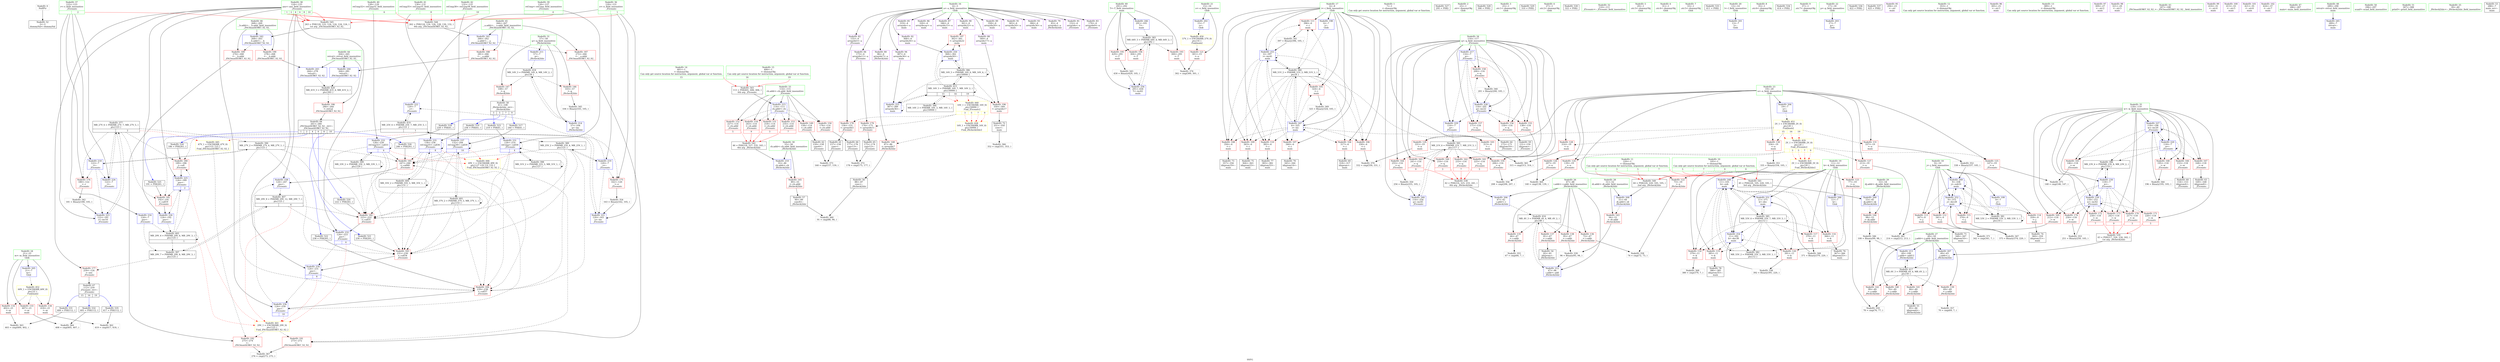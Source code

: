 digraph "SVFG" {
	label="SVFG";

	Node0x560b64cc07e0 [shape=record,color=grey,label="{NodeID: 0\nNullPtr}"];
	Node0x560b64cc07e0 -> Node0x560b64ceb850[style=solid];
	Node0x560b64d42db0 [shape=record,color=black,label="{NodeID: 526\n246 = PHI(261, )\n}"];
	Node0x560b64d42db0 -> Node0x560b64cf34c0[style=solid];
	Node0x560b64cffb10 [shape=record,color=grey,label="{NodeID: 360\n91 = cmp(88, 90, )\n}"];
	Node0x560b64cedde0 [shape=record,color=red,label="{NodeID: 194\n304\<--291\n\<--T\nmain\n}"];
	Node0x560b64cea8b0 [shape=record,color=red,label="{NodeID: 111\n396\<--6\n\<--i\nmain\n}"];
	Node0x560b64cea8b0 -> Node0x560b64cfde90[style=solid];
	Node0x560b64cdfee0 [shape=record,color=green,label="{NodeID: 28\n51\<--52\ndi.addr\<--di.addr_field_insensitive\n_Z6check2iiiic\n}"];
	Node0x560b64cdfee0 -> Node0x560b64cf12a0[style=solid];
	Node0x560b64cdfee0 -> Node0x560b64ceea90[style=solid];
	Node0x560b64cef5f0 [shape=record,color=blue,label="{NodeID: 222\n120\<--7\ne\<--\n_Z5countc\n}"];
	Node0x560b64cef5f0 -> Node0x560b64d1e8d0[style=dashed];
	Node0x560b64cf0f60 [shape=record,color=red,label="{NodeID: 139\n69\<--49\n\<--j.addr\n_Z6check2iiiic\n}"];
	Node0x560b64cf0f60 -> Node0x560b64cff690[style=solid];
	Node0x560b64cebbc0 [shape=record,color=black,label="{NodeID: 56\n88\<--87\nconv\<--\n_Z6check2iiiic\n}"];
	Node0x560b64cebbc0 -> Node0x560b64cffb10[style=solid];
	Node0x560b64d1d9d0 [shape=record,color=black,label="{NodeID: 416\nMR_4V_3 = PHI(MR_4V_4, MR_4V_2, )\npts\{48 \}\n}"];
	Node0x560b64d1d9d0 -> Node0x560b64cf0c20[style=dashed];
	Node0x560b64d1d9d0 -> Node0x560b64cf0cf0[style=dashed];
	Node0x560b64d1d9d0 -> Node0x560b64cf0dc0[style=dashed];
	Node0x560b64d1d9d0 -> Node0x560b64cf0e90[style=dashed];
	Node0x560b64d1d9d0 -> Node0x560b64ceedd0[style=dashed];
	Node0x560b64cf8b10 [shape=record,color=blue,label="{NodeID: 250\n368\<--362\narrayidx26\<--\nmain\n}"];
	Node0x560b64cf8b10 -> Node0x560b64cf4880[style=dashed];
	Node0x560b64cf2620 [shape=record,color=red,label="{NodeID: 167\n168\<--118\n\<--w\n_Z5countc\n}"];
	Node0x560b64cf2620 -> Node0x560b64cec170[style=solid];
	Node0x560b64ced280 [shape=record,color=purple,label="{NodeID: 84\n173\<--4\narrayidx11\<--a\n_Z5countc\n}"];
	Node0x560b64ced280 -> Node0x560b64cf2fe0[style=solid];
	Node0x560b64cbfb80 [shape=record,color=green,label="{NodeID: 1\n7\<--1\n\<--dummyObj\nCan only get source location for instruction, argument, global var or function.}"];
	Node0x560b64d42ef0 [shape=record,color=black,label="{NodeID: 527\n295 = PHI()\n}"];
	Node0x560b64cffc90 [shape=record,color=grey,label="{NodeID: 361\n214 = cmp(212, 213, )\n}"];
	Node0x560b64cedeb0 [shape=record,color=red,label="{NodeID: 195\n429\<--291\n\<--T\nmain\n}"];
	Node0x560b64cedeb0 -> Node0x560b64cfe190[style=solid];
	Node0x560b64cea980 [shape=record,color=red,label="{NodeID: 112\n341\<--9\n\<--j\nmain\n}"];
	Node0x560b64cea980 -> Node0x560b64d00b90[style=solid];
	Node0x560b64ce9510 [shape=record,color=green,label="{NodeID: 29\n53\<--54\ndj.addr\<--dj.addr_field_insensitive\n_Z6check2iiiic\n}"];
	Node0x560b64ce9510 -> Node0x560b64cf1370[style=solid];
	Node0x560b64ce9510 -> Node0x560b64ceeb60[style=solid];
	Node0x560b64cf5780 [shape=record,color=black,label="{NodeID: 389\nMR_25V_2 = PHI(MR_25V_4, MR_25V_1, )\npts\{121 \}\n}"];
	Node0x560b64cf5780 -> Node0x560b64cf3250[style=dashed];
	Node0x560b64cf5780 -> Node0x560b64cf3320[style=dashed];
	Node0x560b64cf5780 -> Node0x560b64cf33f0[style=dashed];
	Node0x560b64cf5780 -> Node0x560b64cf34c0[style=dashed];
	Node0x560b64cf5780 -> Node0x560b64cef380[style=dashed];
	Node0x560b64cef6c0 [shape=record,color=blue,label="{NodeID: 223\n122\<--181\nr\<--inc16\n_Z5countc\n}"];
	Node0x560b64cef6c0 -> Node0x560b64d0f6d0[style=dashed];
	Node0x560b64cf1030 [shape=record,color=red,label="{NodeID: 140\n76\<--49\n\<--j.addr\n_Z6check2iiiic\n}"];
	Node0x560b64cf1030 -> Node0x560b64cff990[style=solid];
	Node0x560b64cebc90 [shape=record,color=black,label="{NodeID: 57\n90\<--89\nconv8\<--\n_Z6check2iiiic\n}"];
	Node0x560b64cebc90 -> Node0x560b64cffb10[style=solid];
	Node0x560b64d1ded0 [shape=record,color=black,label="{NodeID: 417\nMR_6V_3 = PHI(MR_6V_4, MR_6V_2, )\npts\{50 \}\n}"];
	Node0x560b64d1ded0 -> Node0x560b64cf0f60[style=dashed];
	Node0x560b64d1ded0 -> Node0x560b64cf1030[style=dashed];
	Node0x560b64d1ded0 -> Node0x560b64cf1100[style=dashed];
	Node0x560b64d1ded0 -> Node0x560b64cf11d0[style=dashed];
	Node0x560b64d1ded0 -> Node0x560b64ceeea0[style=dashed];
	Node0x560b64cf8be0 [shape=record,color=blue,label="{NodeID: 251\n11\<--371\nk\<--dec\nmain\n}"];
	Node0x560b64cf8be0 -> Node0x560b64cf4380[style=dashed];
	Node0x560b64cf26f0 [shape=record,color=red,label="{NodeID: 168\n195\<--118\n\<--w\n_Z5countc\n}"];
	Node0x560b64cf26f0 -> Node0x560b64cfe310[style=solid];
	Node0x560b64ced350 [shape=record,color=purple,label="{NodeID: 85\n319\<--4\narrayidx\<--a\nmain\n}"];
	Node0x560b64cbf470 [shape=record,color=green,label="{NodeID: 2\n23\<--1\n.str\<--dummyObj\nGlob }"];
	Node0x560b64d42fc0 [shape=record,color=black,label="{NodeID: 528\n306 = PHI()\n}"];
	Node0x560b64d21a70 [shape=record,color=yellow,style=double,label="{NodeID: 445\n47V_1 = ENCHI(MR_47V_0)\npts\{121 123 \}\nFun[_ZSt3maxIiERKT_S2_S2_]}"];
	Node0x560b64d21a70 -> Node0x560b64cedc40[style=dashed];
	Node0x560b64cffe10 [shape=record,color=grey,label="{NodeID: 362\n419 = cmp(417, 418, )\n}"];
	Node0x560b64cedf80 [shape=record,color=red,label="{NodeID: 196\n350\<--349\n\<--arrayidx17\nmain\n}"];
	Node0x560b64cedf80 -> Node0x560b64cec8c0[style=solid];
	Node0x560b64ceaa50 [shape=record,color=red,label="{NodeID: 113\n347\<--9\n\<--j\nmain\n}"];
	Node0x560b64ceaa50 -> Node0x560b64cec7f0[style=solid];
	Node0x560b64ce95a0 [shape=record,color=green,label="{NodeID: 30\n55\<--56\nch.addr\<--ch.addr_field_insensitive\n_Z6check2iiiic\n}"];
	Node0x560b64ce95a0 -> Node0x560b64cf1440[style=solid];
	Node0x560b64ce95a0 -> Node0x560b64ceec30[style=solid];
	Node0x560b64cf5870 [shape=record,color=black,label="{NodeID: 390\nMR_27V_2 = PHI(MR_27V_4, MR_27V_1, )\npts\{123 \}\n}"];
	Node0x560b64cf5870 -> Node0x560b64cf3250[style=dashed];
	Node0x560b64cf5870 -> Node0x560b64cf3320[style=dashed];
	Node0x560b64cf5870 -> Node0x560b64cf33f0[style=dashed];
	Node0x560b64cf5870 -> Node0x560b64cf34c0[style=dashed];
	Node0x560b64cf5870 -> Node0x560b64cef2b0[style=dashed];
	Node0x560b64cef790 [shape=record,color=blue,label="{NodeID: 224\n122\<--7\nr\<--\n_Z5countc\n}"];
	Node0x560b64cef790 -> Node0x560b64d0f6d0[style=dashed];
	Node0x560b64cf1100 [shape=record,color=red,label="{NodeID: 141\n84\<--49\n\<--j.addr\n_Z6check2iiiic\n}"];
	Node0x560b64cf1100 -> Node0x560b64cebaf0[style=solid];
	Node0x560b64cebd60 [shape=record,color=black,label="{NodeID: 58\n41\<--108\n_Z6check2iiiic_ret\<--\n_Z6check2iiiic\n|{<s0>3|<s1>5|<s2>7|<s3>9}}"];
	Node0x560b64cebd60:s0 -> Node0x560b64d429f0[style=solid,color=blue];
	Node0x560b64cebd60:s1 -> Node0x560b64d423f0[style=solid,color=blue];
	Node0x560b64cebd60:s2 -> Node0x560b64d424f0[style=solid,color=blue];
	Node0x560b64cebd60:s3 -> Node0x560b64d42230[style=solid,color=blue];
	Node0x560b64d1e3d0 [shape=record,color=black,label="{NodeID: 418\nMR_14V_3 = PHI(MR_14V_4, MR_14V_2, )\npts\{58 \}\n}"];
	Node0x560b64d1e3d0 -> Node0x560b64cf1510[style=dashed];
	Node0x560b64d1e3d0 -> Node0x560b64cf15e0[style=dashed];
	Node0x560b64d1e3d0 -> Node0x560b64ceef70[style=dashed];
	Node0x560b64cf8cb0 [shape=record,color=blue,label="{NodeID: 252\n9\<--375\nj\<--dec28\nmain\n}"];
	Node0x560b64cf8cb0 -> Node0x560b64cea980[style=dashed];
	Node0x560b64cf8cb0 -> Node0x560b64ceaa50[style=dashed];
	Node0x560b64cf8cb0 -> Node0x560b64ceab20[style=dashed];
	Node0x560b64cf8cb0 -> Node0x560b64cefc60[style=dashed];
	Node0x560b64cf8cb0 -> Node0x560b64cf8a40[style=dashed];
	Node0x560b64cf8cb0 -> Node0x560b64cf8cb0[style=dashed];
	Node0x560b64cf8cb0 -> Node0x560b64d10ad0[style=dashed];
	Node0x560b64cf27c0 [shape=record,color=red,label="{NodeID: 169\n212\<--118\n\<--w\n_Z5countc\n}"];
	Node0x560b64cf27c0 -> Node0x560b64cffc90[style=solid];
	Node0x560b64ced420 [shape=record,color=purple,label="{NodeID: 86\n320\<--4\narraydecay\<--a\nmain\n}"];
	Node0x560b64cbf820 [shape=record,color=green,label="{NodeID: 3\n25\<--1\n.str.1\<--dummyObj\nGlob }"];
	Node0x560b64d43090 [shape=record,color=black,label="{NodeID: 529\n310 = PHI()\n}"];
	Node0x560b64d21b50 [shape=record,color=yellow,style=double,label="{NodeID: 446\n49V_1 = ENCHI(MR_49V_0)\npts\{127 129 131 133 \}\nFun[_ZSt3maxIiERKT_S2_S2_]}"];
	Node0x560b64d21b50 -> Node0x560b64cf39a0[style=dashed];
	Node0x560b64cfff90 [shape=record,color=grey,label="{NodeID: 363\n403 = cmp(400, 402, )\n}"];
	Node0x560b64cee050 [shape=record,color=red,label="{NodeID: 197\n362\<--361\n\<--arrayidx22\nmain\n}"];
	Node0x560b64cee050 -> Node0x560b64cf8b10[style=solid];
	Node0x560b64ceab20 [shape=record,color=red,label="{NodeID: 114\n359\<--9\n\<--j\nmain\n}"];
	Node0x560b64ceab20 -> Node0x560b64ceca60[style=solid];
	Node0x560b64ce9630 [shape=record,color=green,label="{NodeID: 31\n57\<--58\nq\<--q_field_insensitive\n_Z6check2iiiic\n}"];
	Node0x560b64ce9630 -> Node0x560b64cf1510[style=solid];
	Node0x560b64ce9630 -> Node0x560b64cf15e0[style=solid];
	Node0x560b64ce9630 -> Node0x560b64ceed00[style=solid];
	Node0x560b64ce9630 -> Node0x560b64ceef70[style=solid];
	Node0x560b64cef860 [shape=record,color=blue,label="{NodeID: 225\n124\<--189\nans\<--\n_Z5countc\n|{|<s2>2}}"];
	Node0x560b64cef860 -> Node0x560b64cf3180[style=dashed];
	Node0x560b64cef860 -> Node0x560b64cef930[style=dashed];
	Node0x560b64cef860:s2 -> Node0x560b64d216c0[style=dashed,color=red];
	Node0x560b64cf11d0 [shape=record,color=red,label="{NodeID: 142\n99\<--49\n\<--j.addr\n_Z6check2iiiic\n}"];
	Node0x560b64cf11d0 -> Node0x560b64cfe610[style=solid];
	Node0x560b64cebe30 [shape=record,color=black,label="{NodeID: 59\n151\<--150\nidxprom\<--\n_Z5countc\n}"];
	Node0x560b64d1e8d0 [shape=record,color=black,label="{NodeID: 419\nMR_25V_6 = PHI(MR_25V_7, MR_25V_5, )\npts\{121 \}\n|{|<s6>1}}"];
	Node0x560b64d1e8d0 -> Node0x560b64cf2ca0[style=dashed];
	Node0x560b64d1e8d0 -> Node0x560b64cf30b0[style=dashed];
	Node0x560b64d1e8d0 -> Node0x560b64cf3180[style=dashed];
	Node0x560b64d1e8d0 -> Node0x560b64cef520[style=dashed];
	Node0x560b64d1e8d0 -> Node0x560b64cef5f0[style=dashed];
	Node0x560b64d1e8d0 -> Node0x560b64cf5780[style=dashed];
	Node0x560b64d1e8d0:s6 -> Node0x560b64d21a70[style=dashed,color=red];
	Node0x560b64cf8d80 [shape=record,color=blue,label="{NodeID: 253\n387\<--389\narrayidx36\<--\nmain\n}"];
	Node0x560b64cf8d80 -> Node0x560b64cf8d80[style=dashed];
	Node0x560b64cf8d80 -> Node0x560b64d1d4d0[style=dashed];
	Node0x560b64cf2890 [shape=record,color=red,label="{NodeID: 170\n217\<--118\n\<--w\n_Z5countc\n|{<s0>3}}"];
	Node0x560b64cf2890:s0 -> Node0x560b64d43e60[style=solid,color=red];
	Node0x560b64ced4f0 [shape=record,color=purple,label="{NodeID: 87\n346\<--4\narrayidx15\<--a\nmain\n}"];
	Node0x560b64cbf6a0 [shape=record,color=green,label="{NodeID: 4\n27\<--1\n.str.2\<--dummyObj\nGlob }"];
	Node0x560b64d43160 [shape=record,color=black,label="{NodeID: 530\n322 = PHI()\n}"];
	Node0x560b64d00110 [shape=record,color=grey,label="{NodeID: 364\n408 = cmp(405, 407, )\n}"];
	Node0x560b64cee120 [shape=record,color=blue,label="{NodeID: 198\n6\<--7\ni\<--\nGlob }"];
	Node0x560b64cee120 -> Node0x560b64d105d0[style=dashed];
	Node0x560b64cefc60 [shape=record,color=red,label="{NodeID: 115\n374\<--9\n\<--j\nmain\n}"];
	Node0x560b64cefc60 -> Node0x560b64cfe790[style=solid];
	Node0x560b64ce9700 [shape=record,color=green,label="{NodeID: 32\n110\<--111\n_Z5countc\<--_Z5countc_field_insensitive\n}"];
	Node0x560b64cef930 [shape=record,color=blue,label="{NodeID: 226\n124\<--192\nans\<--\n_Z5countc\n}"];
	Node0x560b64cef930 -> Node0x560b64d1a2d0[style=dashed];
	Node0x560b64cf12a0 [shape=record,color=red,label="{NodeID: 143\n94\<--51\n\<--di.addr\n_Z6check2iiiic\n}"];
	Node0x560b64cf12a0 -> Node0x560b64cfdb90[style=solid];
	Node0x560b64cebf00 [shape=record,color=black,label="{NodeID: 60\n154\<--153\nidxprom4\<--\n_Z5countc\n}"];
	Node0x560b64d1edd0 [shape=record,color=black,label="{NodeID: 420\nMR_41V_3 = PHI(MR_41V_4, MR_41V_2, )\npts\{265 \}\n}"];
	Node0x560b64d1edd0 -> Node0x560b64cf3590[style=dashed];
	Node0x560b64cf8e50 [shape=record,color=blue,label="{NodeID: 254\n11\<--392\nk\<--dec38\nmain\n}"];
	Node0x560b64cf8e50 -> Node0x560b64cefe50[style=dashed];
	Node0x560b64cf8e50 -> Node0x560b64ceff20[style=dashed];
	Node0x560b64cf8e50 -> Node0x560b64cefff0[style=dashed];
	Node0x560b64cf8e50 -> Node0x560b64cf8970[style=dashed];
	Node0x560b64cf8e50 -> Node0x560b64cf8e50[style=dashed];
	Node0x560b64cf8e50 -> Node0x560b64d10fd0[style=dashed];
	Node0x560b64cf2960 [shape=record,color=red,label="{NodeID: 171\n226\<--118\n\<--w\n_Z5countc\n|{<s0>5}}"];
	Node0x560b64cf2960:s0 -> Node0x560b64d43e60[style=solid,color=red];
	Node0x560b64ced5c0 [shape=record,color=purple,label="{NodeID: 88\n349\<--4\narrayidx17\<--a\nmain\n}"];
	Node0x560b64ced5c0 -> Node0x560b64cedf80[style=solid];
	Node0x560b64ce05b0 [shape=record,color=green,label="{NodeID: 5\n29\<--1\n.str.3\<--dummyObj\nGlob }"];
	Node0x560b64d43230 [shape=record,color=black,label="{NodeID: 531\n400 = PHI(112, )\n}"];
	Node0x560b64d43230 -> Node0x560b64cfff90[style=solid];
	Node0x560b64d00290 [shape=record,color=grey,label="{NodeID: 365\n315 = cmp(313, 314, )\n}"];
	Node0x560b64cee1f0 [shape=record,color=blue,label="{NodeID: 199\n9\<--7\nj\<--\nGlob }"];
	Node0x560b64cee1f0 -> Node0x560b64d10ad0[style=dashed];
	Node0x560b64cefcf0 [shape=record,color=red,label="{NodeID: 116\n366\<--11\n\<--k\nmain\n}"];
	Node0x560b64cefcf0 -> Node0x560b64cecc00[style=solid];
	Node0x560b64ce9800 [shape=record,color=green,label="{NodeID: 33\n114\<--115\nch.addr\<--ch.addr_field_insensitive\n_Z5countc\n}"];
	Node0x560b64ce9800 -> Node0x560b64cf1780[style=solid];
	Node0x560b64ce9800 -> Node0x560b64cf1850[style=solid];
	Node0x560b64ce9800 -> Node0x560b64cf1920[style=solid];
	Node0x560b64ce9800 -> Node0x560b64cf19f0[style=solid];
	Node0x560b64ce9800 -> Node0x560b64cf1ac0[style=solid];
	Node0x560b64ce9800 -> Node0x560b64cf1b90[style=solid];
	Node0x560b64ce9800 -> Node0x560b64cef040[style=solid];
	Node0x560b64cefa00 [shape=record,color=blue,label="{NodeID: 227\n118\<--196\nw\<--inc20\n_Z5countc\n}"];
	Node0x560b64cefa00 -> Node0x560b64cf2480[style=dashed];
	Node0x560b64cefa00 -> Node0x560b64cf2550[style=dashed];
	Node0x560b64cefa00 -> Node0x560b64cf2620[style=dashed];
	Node0x560b64cefa00 -> Node0x560b64cf26f0[style=dashed];
	Node0x560b64cefa00 -> Node0x560b64cef450[style=dashed];
	Node0x560b64cefa00 -> Node0x560b64cefa00[style=dashed];
	Node0x560b64cefa00 -> Node0x560b64d175d0[style=dashed];
	Node0x560b64cf1370 [shape=record,color=red,label="{NodeID: 144\n98\<--53\n\<--dj.addr\n_Z6check2iiiic\n}"];
	Node0x560b64cf1370 -> Node0x560b64cfe610[style=solid];
	Node0x560b64cebfd0 [shape=record,color=black,label="{NodeID: 61\n157\<--156\nconv\<--\n_Z5countc\n}"];
	Node0x560b64cebfd0 -> Node0x560b64d00e90[style=solid];
	Node0x560b64d0edd0 [shape=record,color=yellow,style=double,label="{NodeID: 421\n2V_1 = ENCHI(MR_2V_0)\npts\{20 \}\nFun[_Z6check2iiiic]}"];
	Node0x560b64d0edd0 -> Node0x560b64cf0190[style=dashed];
	Node0x560b64d0edd0 -> Node0x560b64cf0260[style=dashed];
	Node0x560b64cfda10 [shape=record,color=grey,label="{NodeID: 338\n392 = Binary(391, 220, )\n}"];
	Node0x560b64cfda10 -> Node0x560b64cf8e50[style=solid];
	Node0x560b64cf8f20 [shape=record,color=blue,label="{NodeID: 255\n6\<--397\ni\<--inc41\nmain\n}"];
	Node0x560b64cf8f20 -> Node0x560b64cea4a0[style=dashed];
	Node0x560b64cf8f20 -> Node0x560b64cea570[style=dashed];
	Node0x560b64cf8f20 -> Node0x560b64cea640[style=dashed];
	Node0x560b64cf8f20 -> Node0x560b64cea710[style=dashed];
	Node0x560b64cf8f20 -> Node0x560b64cea7e0[style=dashed];
	Node0x560b64cf8f20 -> Node0x560b64cea8b0[style=dashed];
	Node0x560b64cf8f20 -> Node0x560b64cf8f20[style=dashed];
	Node0x560b64cf8f20 -> Node0x560b64d105d0[style=dashed];
	Node0x560b64cf2a30 [shape=record,color=red,label="{NodeID: 172\n234\<--118\n\<--w\n_Z5countc\n|{<s0>7}}"];
	Node0x560b64cf2a30:s0 -> Node0x560b64d43e60[style=solid,color=red];
	Node0x560b64ced690 [shape=record,color=purple,label="{NodeID: 89\n358\<--4\narrayidx20\<--a\nmain\n}"];
	Node0x560b64ce0640 [shape=record,color=green,label="{NodeID: 6\n31\<--1\n.str.4\<--dummyObj\nGlob }"];
	Node0x560b64d43430 [shape=record,color=black,label="{NodeID: 532\n405 = PHI(112, )\n}"];
	Node0x560b64d43430 -> Node0x560b64d00110[style=solid];
	Node0x560b64d00410 [shape=record,color=grey,label="{NodeID: 366\n352 = cmp(351, 353, )\n}"];
	Node0x560b64cee2f0 [shape=record,color=blue,label="{NodeID: 200\n11\<--7\nk\<--\nGlob }"];
	Node0x560b64cee2f0 -> Node0x560b64d10fd0[style=dashed];
	Node0x560b64cefd80 [shape=record,color=red,label="{NodeID: 117\n370\<--11\n\<--k\nmain\n}"];
	Node0x560b64cefd80 -> Node0x560b64cfe910[style=solid];
	Node0x560b64ce98d0 [shape=record,color=green,label="{NodeID: 34\n116\<--117\nq\<--q_field_insensitive\n_Z5countc\n}"];
	Node0x560b64ce98d0 -> Node0x560b64cf1c60[style=solid];
	Node0x560b64ce98d0 -> Node0x560b64cf1d30[style=solid];
	Node0x560b64ce98d0 -> Node0x560b64cf1e00[style=solid];
	Node0x560b64ce98d0 -> Node0x560b64cf1ed0[style=solid];
	Node0x560b64ce98d0 -> Node0x560b64cf1fa0[style=solid];
	Node0x560b64ce98d0 -> Node0x560b64cf2070[style=solid];
	Node0x560b64ce98d0 -> Node0x560b64cf2140[style=solid];
	Node0x560b64ce98d0 -> Node0x560b64cf2210[style=solid];
	Node0x560b64ce98d0 -> Node0x560b64cf22e0[style=solid];
	Node0x560b64ce98d0 -> Node0x560b64cf23b0[style=solid];
	Node0x560b64ce98d0 -> Node0x560b64cef1e0[style=solid];
	Node0x560b64ce98d0 -> Node0x560b64cefad0[style=solid];
	Node0x560b64ce98d0 -> Node0x560b64cefba0[style=solid];
	Node0x560b64ce98d0 -> Node0x560b64cf82f0[style=solid];
	Node0x560b64cefad0 [shape=record,color=blue,label="{NodeID: 228\n116\<--201\nq\<--inc22\n_Z5countc\n}"];
	Node0x560b64cefad0 -> Node0x560b64cf1c60[style=dashed];
	Node0x560b64cefad0 -> Node0x560b64cf1d30[style=dashed];
	Node0x560b64cefad0 -> Node0x560b64cf1e00[style=dashed];
	Node0x560b64cefad0 -> Node0x560b64cf1ed0[style=dashed];
	Node0x560b64cefad0 -> Node0x560b64cefad0[style=dashed];
	Node0x560b64cefad0 -> Node0x560b64cefba0[style=dashed];
	Node0x560b64cf1440 [shape=record,color=red,label="{NodeID: 145\n89\<--55\n\<--ch.addr\n_Z6check2iiiic\n}"];
	Node0x560b64cf1440 -> Node0x560b64cebc90[style=solid];
	Node0x560b64cec0a0 [shape=record,color=black,label="{NodeID: 62\n159\<--158\nconv6\<--\n_Z5countc\n}"];
	Node0x560b64cec0a0 -> Node0x560b64d00e90[style=solid];
	Node0x560b64cfdb90 [shape=record,color=grey,label="{NodeID: 339\n96 = Binary(95, 94, )\n}"];
	Node0x560b64cfdb90 -> Node0x560b64ceedd0[style=solid];
	Node0x560b64cf8ff0 [shape=record,color=blue,label="{NodeID: 256\n291\<--430\nT\<--inc62\nmain\n}"];
	Node0x560b64cf8ff0 -> Node0x560b64d114d0[style=dashed];
	Node0x560b64cf2b00 [shape=record,color=red,label="{NodeID: 173\n242\<--118\n\<--w\n_Z5countc\n|{<s0>9}}"];
	Node0x560b64cf2b00:s0 -> Node0x560b64d43e60[style=solid,color=red];
	Node0x560b64ced760 [shape=record,color=purple,label="{NodeID: 90\n361\<--4\narrayidx22\<--a\nmain\n}"];
	Node0x560b64ced760 -> Node0x560b64cee050[style=solid];
	Node0x560b64ce8bf0 [shape=record,color=green,label="{NodeID: 7\n33\<--1\n.str.5\<--dummyObj\nGlob }"];
	Node0x560b64d43570 [shape=record,color=black,label="{NodeID: 533\n411 = PHI()\n}"];
	Node0x560b64d21f30 [shape=record,color=yellow,style=double,label="{NodeID: 450\n57V_1 = ENCHI(MR_57V_0)\npts\{16 \}\nFun[main]}"];
	Node0x560b64d21f30 -> Node0x560b64cf00c0[style=dashed];
	Node0x560b64d00590 [shape=record,color=grey,label="{NodeID: 367\n276 = cmp(273, 275, )\n}"];
	Node0x560b64cee3f0 [shape=record,color=blue,label="{NodeID: 201\n13\<--7\nl\<--\nGlob }"];
	Node0x560b64cefe50 [shape=record,color=red,label="{NodeID: 118\n379\<--11\n\<--k\nmain\n}"];
	Node0x560b64cefe50 -> Node0x560b64d00710[style=solid];
	Node0x560b64ce99a0 [shape=record,color=green,label="{NodeID: 35\n118\<--119\nw\<--w_field_insensitive\n_Z5countc\n}"];
	Node0x560b64ce99a0 -> Node0x560b64cf2480[style=solid];
	Node0x560b64ce99a0 -> Node0x560b64cf2550[style=solid];
	Node0x560b64ce99a0 -> Node0x560b64cf2620[style=solid];
	Node0x560b64ce99a0 -> Node0x560b64cf26f0[style=solid];
	Node0x560b64ce99a0 -> Node0x560b64cf27c0[style=solid];
	Node0x560b64ce99a0 -> Node0x560b64cf2890[style=solid];
	Node0x560b64ce99a0 -> Node0x560b64cf2960[style=solid];
	Node0x560b64ce99a0 -> Node0x560b64cf2a30[style=solid];
	Node0x560b64ce99a0 -> Node0x560b64cf2b00[style=solid];
	Node0x560b64ce99a0 -> Node0x560b64cf2bd0[style=solid];
	Node0x560b64ce99a0 -> Node0x560b64cef450[style=solid];
	Node0x560b64ce99a0 -> Node0x560b64cefa00[style=solid];
	Node0x560b64ce99a0 -> Node0x560b64cf7ad0[style=solid];
	Node0x560b64ce99a0 -> Node0x560b64cf8220[style=solid];
	Node0x560b64d170d0 [shape=record,color=black,label="{NodeID: 395\nMR_21V_6 = PHI(MR_21V_7, MR_21V_5, )\npts\{117 \}\n}"];
	Node0x560b64d170d0 -> Node0x560b64cf1fa0[style=dashed];
	Node0x560b64d170d0 -> Node0x560b64cf2070[style=dashed];
	Node0x560b64d170d0 -> Node0x560b64cf2140[style=dashed];
	Node0x560b64d170d0 -> Node0x560b64cf2210[style=dashed];
	Node0x560b64d170d0 -> Node0x560b64cf22e0[style=dashed];
	Node0x560b64d170d0 -> Node0x560b64cf23b0[style=dashed];
	Node0x560b64d170d0 -> Node0x560b64cf82f0[style=dashed];
	Node0x560b64cefba0 [shape=record,color=blue,label="{NodeID: 229\n116\<--7\nq\<--\n_Z5countc\n}"];
	Node0x560b64cefba0 -> Node0x560b64d170d0[style=dashed];
	Node0x560b64cf1510 [shape=record,color=red,label="{NodeID: 146\n103\<--57\n\<--q\n_Z6check2iiiic\n}"];
	Node0x560b64cf1510 -> Node0x560b64cfe490[style=solid];
	Node0x560b64cec170 [shape=record,color=black,label="{NodeID: 63\n169\<--168\nidxprom8\<--\n_Z5countc\n}"];
	Node0x560b64cfdd10 [shape=record,color=grey,label="{NodeID: 340\n201 = Binary(200, 105, )\n}"];
	Node0x560b64cfdd10 -> Node0x560b64cefad0[style=solid];
	Node0x560b64cf2bd0 [shape=record,color=red,label="{NodeID: 174\n250\<--118\n\<--w\n_Z5countc\n}"];
	Node0x560b64cf2bd0 -> Node0x560b64cff090[style=solid];
	Node0x560b64ced830 [shape=record,color=purple,label="{NodeID: 91\n365\<--4\narrayidx24\<--a\nmain\n}"];
	Node0x560b64ce8c80 [shape=record,color=green,label="{NodeID: 8\n35\<--1\n.str.6\<--dummyObj\nGlob }"];
	Node0x560b64d43640 [shape=record,color=black,label="{NodeID: 534\n414 = PHI()\n}"];
	Node0x560b64d22010 [shape=record,color=yellow,style=double,label="{NodeID: 451\n2V_1 = ENCHI(MR_2V_0)\npts\{20 \}\nFun[main]|{|<s4>15|<s5>16|<s6>19}}"];
	Node0x560b64d22010 -> Node0x560b64cf0670[style=dashed];
	Node0x560b64d22010 -> Node0x560b64cf0740[style=dashed];
	Node0x560b64d22010 -> Node0x560b64cf0810[style=dashed];
	Node0x560b64d22010 -> Node0x560b64cf08e0[style=dashed];
	Node0x560b64d22010:s4 -> Node0x560b64d0f500[style=dashed,color=red];
	Node0x560b64d22010:s5 -> Node0x560b64d0f500[style=dashed,color=red];
	Node0x560b64d22010:s6 -> Node0x560b64d0f500[style=dashed,color=red];
	Node0x560b64d00710 [shape=record,color=grey,label="{NodeID: 368\n380 = cmp(379, 7, )\n}"];
	Node0x560b64cee4f0 [shape=record,color=blue,label="{NodeID: 202\n15\<--7\no\<--\nGlob }"];
	Node0x560b64cee4f0 -> Node0x560b64d21f30[style=dashed];
	Node0x560b64ceff20 [shape=record,color=red,label="{NodeID: 119\n385\<--11\n\<--k\nmain\n}"];
	Node0x560b64ceff20 -> Node0x560b64cecda0[style=solid];
	Node0x560b64ce9a70 [shape=record,color=green,label="{NodeID: 36\n120\<--121\ne\<--e_field_insensitive\n_Z5countc\n|{|<s4>1}}"];
	Node0x560b64ce9a70 -> Node0x560b64cf2ca0[style=solid];
	Node0x560b64ce9a70 -> Node0x560b64cef380[style=solid];
	Node0x560b64ce9a70 -> Node0x560b64cef520[style=solid];
	Node0x560b64ce9a70 -> Node0x560b64cef5f0[style=solid];
	Node0x560b64ce9a70:s4 -> Node0x560b64d44bc0[style=solid,color=red];
	Node0x560b64d175d0 [shape=record,color=black,label="{NodeID: 396\nMR_23V_6 = PHI(MR_23V_8, MR_23V_2, )\npts\{119 \}\n}"];
	Node0x560b64d175d0 -> Node0x560b64cf7ad0[style=dashed];
	Node0x560b64cf7ad0 [shape=record,color=blue,label="{NodeID: 230\n118\<--7\nw\<--\n_Z5countc\n}"];
	Node0x560b64cf7ad0 -> Node0x560b64cf27c0[style=dashed];
	Node0x560b64cf7ad0 -> Node0x560b64cf2890[style=dashed];
	Node0x560b64cf7ad0 -> Node0x560b64cf2960[style=dashed];
	Node0x560b64cf7ad0 -> Node0x560b64cf2a30[style=dashed];
	Node0x560b64cf7ad0 -> Node0x560b64cf2b00[style=dashed];
	Node0x560b64cf7ad0 -> Node0x560b64cf2bd0[style=dashed];
	Node0x560b64cf7ad0 -> Node0x560b64cf8220[style=dashed];
	Node0x560b64cf7ad0 -> Node0x560b64d175d0[style=dashed];
	Node0x560b64cf15e0 [shape=record,color=red,label="{NodeID: 147\n108\<--57\n\<--q\n_Z6check2iiiic\n}"];
	Node0x560b64cf15e0 -> Node0x560b64cebd60[style=solid];
	Node0x560b64cec240 [shape=record,color=black,label="{NodeID: 64\n172\<--171\nidxprom10\<--\n_Z5countc\n}"];
	Node0x560b64cfde90 [shape=record,color=grey,label="{NodeID: 341\n397 = Binary(396, 105, )\n}"];
	Node0x560b64cfde90 -> Node0x560b64cf8f20[style=solid];
	Node0x560b64cf2ca0 [shape=record,color=red,label="{NodeID: 175\n162\<--120\n\<--e\n_Z5countc\n}"];
	Node0x560b64cf2ca0 -> Node0x560b64cff210[style=solid];
	Node0x560b64ced900 [shape=record,color=purple,label="{NodeID: 92\n368\<--4\narrayidx26\<--a\nmain\n}"];
	Node0x560b64ced900 -> Node0x560b64cf8b10[style=solid];
	Node0x560b64ce8f30 [shape=record,color=green,label="{NodeID: 9\n37\<--1\n.str.7\<--dummyObj\nGlob }"];
	Node0x560b64d43710 [shape=record,color=black,label="{NodeID: 535\n417 = PHI(112, )\n}"];
	Node0x560b64d43710 -> Node0x560b64cffe10[style=solid];
	Node0x560b64d220f0 [shape=record,color=yellow,style=double,label="{NodeID: 452\n60V_1 = ENCHI(MR_60V_0)\npts\{22 \}\nFun[main]}"];
	Node0x560b64d220f0 -> Node0x560b64cf09b0[style=dashed];
	Node0x560b64d220f0 -> Node0x560b64cf0a80[style=dashed];
	Node0x560b64d220f0 -> Node0x560b64cf0b50[style=dashed];
	Node0x560b64d00890 [shape=record,color=grey,label="{NodeID: 369\n140 = cmp(138, 139, )\n}"];
	Node0x560b64cee5f0 [shape=record,color=blue,label="{NodeID: 203\n17\<--7\np\<--\nGlob }"];
	Node0x560b64cefff0 [shape=record,color=red,label="{NodeID: 120\n391\<--11\n\<--k\nmain\n}"];
	Node0x560b64cefff0 -> Node0x560b64cfda10[style=solid];
	Node0x560b64ce9b40 [shape=record,color=green,label="{NodeID: 37\n122\<--123\nr\<--r_field_insensitive\n_Z5countc\n|{|<s4>2}}"];
	Node0x560b64ce9b40 -> Node0x560b64cf2d70[style=solid];
	Node0x560b64ce9b40 -> Node0x560b64cef2b0[style=solid];
	Node0x560b64ce9b40 -> Node0x560b64cef6c0[style=solid];
	Node0x560b64ce9b40 -> Node0x560b64cef790[style=solid];
	Node0x560b64ce9b40:s4 -> Node0x560b64d44bc0[style=solid,color=red];
	Node0x560b64d17ad0 [shape=record,color=black,label="{NodeID: 397\nMR_29V_7 = PHI(MR_29V_8, MR_29V_3, )\npts\{125 \}\n}"];
	Node0x560b64d17ad0 -> Node0x560b64cf2e40[style=dashed];
	Node0x560b64d17ad0 -> Node0x560b64d1acd0[style=dashed];
	Node0x560b64cf7ba0 [shape=record,color=blue,label="{NodeID: 231\n126\<--219\nref.tmp\<--call30\n_Z5countc\n|{|<s6>4}}"];
	Node0x560b64cf7ba0 -> Node0x560b64cf3250[style=dashed];
	Node0x560b64cf7ba0 -> Node0x560b64cf3320[style=dashed];
	Node0x560b64cf7ba0 -> Node0x560b64cf33f0[style=dashed];
	Node0x560b64cf7ba0 -> Node0x560b64cf34c0[style=dashed];
	Node0x560b64cf7ba0 -> Node0x560b64cf7ba0[style=dashed];
	Node0x560b64cf7ba0 -> Node0x560b64d17fd0[style=dashed];
	Node0x560b64cf7ba0:s6 -> Node0x560b64d21b50[style=dashed,color=red];
	Node0x560b64cf16b0 [shape=record,color=red,label="{NodeID: 148\n87\<--86\n\<--arrayidx7\n_Z6check2iiiic\n}"];
	Node0x560b64cf16b0 -> Node0x560b64cebbc0[style=solid];
	Node0x560b64cec310 [shape=record,color=black,label="{NodeID: 65\n175\<--174\nconv12\<--\n_Z5countc\n}"];
	Node0x560b64cec310 -> Node0x560b64d00d10[style=solid];
	Node0x560b64cfe010 [shape=record,color=grey,label="{NodeID: 342\n181 = Binary(180, 105, )\n}"];
	Node0x560b64cfe010 -> Node0x560b64cef6c0[style=solid];
	Node0x560b64cf2d70 [shape=record,color=red,label="{NodeID: 176\n180\<--122\n\<--r\n_Z5countc\n}"];
	Node0x560b64cf2d70 -> Node0x560b64cfe010[style=solid];
	Node0x560b64ced9d0 [shape=record,color=purple,label="{NodeID: 93\n384\<--4\narrayidx34\<--a\nmain\n}"];
	Node0x560b64ce8fc0 [shape=record,color=green,label="{NodeID: 10\n105\<--1\n\<--dummyObj\nCan only get source location for instruction, argument, global var or function.|{<s0>5|<s1>7|<s2>9|<s3>9}}"];
	Node0x560b64ce8fc0:s0 -> Node0x560b64d44260[style=solid,color=red];
	Node0x560b64ce8fc0:s1 -> Node0x560b64d44060[style=solid,color=red];
	Node0x560b64ce8fc0:s2 -> Node0x560b64d44060[style=solid,color=red];
	Node0x560b64ce8fc0:s3 -> Node0x560b64d44260[style=solid,color=red];
	Node0x560b64d438b0 [shape=record,color=black,label="{NodeID: 536\n422 = PHI()\n}"];
	Node0x560b64d00a10 [shape=record,color=grey,label="{NodeID: 370\n332 = cmp(330, 331, )\n}"];
	Node0x560b64cee6f0 [shape=record,color=blue,label="{NodeID: 204\n19\<--7\nn\<--\nGlob }"];
	Node0x560b64cee6f0 -> Node0x560b64d22010[style=dashed];
	Node0x560b64cf00c0 [shape=record,color=red,label="{NodeID: 121\n301\<--15\n\<--o\nmain\n}"];
	Node0x560b64cf00c0 -> Node0x560b64d01010[style=solid];
	Node0x560b64ce9c10 [shape=record,color=green,label="{NodeID: 38\n124\<--125\nans\<--ans_field_insensitive\n_Z5countc\n|{|<s8>1|<s9>2|<s10>4|<s11>6|<s12>8|<s13>10}}"];
	Node0x560b64ce9c10 -> Node0x560b64cf2e40[style=solid];
	Node0x560b64ce9c10 -> Node0x560b64cef110[style=solid];
	Node0x560b64ce9c10 -> Node0x560b64cef860[style=solid];
	Node0x560b64ce9c10 -> Node0x560b64cef930[style=solid];
	Node0x560b64ce9c10 -> Node0x560b64cf7c70[style=solid];
	Node0x560b64ce9c10 -> Node0x560b64cf7e10[style=solid];
	Node0x560b64ce9c10 -> Node0x560b64cf7fb0[style=solid];
	Node0x560b64ce9c10 -> Node0x560b64cf8150[style=solid];
	Node0x560b64ce9c10:s8 -> Node0x560b64d447f0[style=solid,color=red];
	Node0x560b64ce9c10:s9 -> Node0x560b64d447f0[style=solid,color=red];
	Node0x560b64ce9c10:s10 -> Node0x560b64d44bc0[style=solid,color=red];
	Node0x560b64ce9c10:s11 -> Node0x560b64d44bc0[style=solid,color=red];
	Node0x560b64ce9c10:s12 -> Node0x560b64d44bc0[style=solid,color=red];
	Node0x560b64ce9c10:s13 -> Node0x560b64d44bc0[style=solid,color=red];
	Node0x560b64d17fd0 [shape=record,color=black,label="{NodeID: 398\nMR_31V_2 = PHI(MR_31V_3, MR_31V_1, )\npts\{127 \}\n}"];
	Node0x560b64d17fd0 -> Node0x560b64cf7ba0[style=dashed];
	Node0x560b64d17fd0 -> Node0x560b64d17fd0[style=dashed];
	Node0x560b64cf7c70 [shape=record,color=blue,label="{NodeID: 232\n124\<--223\nans\<--\n_Z5countc\n|{|<s2>6}}"];
	Node0x560b64cf7c70 -> Node0x560b64cf3320[style=dashed];
	Node0x560b64cf7c70 -> Node0x560b64cf7e10[style=dashed];
	Node0x560b64cf7c70:s2 -> Node0x560b64d216c0[style=dashed,color=red];
	Node0x560b64cf1780 [shape=record,color=red,label="{NodeID: 149\n158\<--114\n\<--ch.addr\n_Z5countc\n}"];
	Node0x560b64cf1780 -> Node0x560b64cec0a0[style=solid];
	Node0x560b64cec3e0 [shape=record,color=black,label="{NodeID: 66\n177\<--176\nconv13\<--\n_Z5countc\n}"];
	Node0x560b64cec3e0 -> Node0x560b64d00d10[style=solid];
	Node0x560b64cfe190 [shape=record,color=grey,label="{NodeID: 343\n430 = Binary(429, 105, )\n}"];
	Node0x560b64cfe190 -> Node0x560b64cf8ff0[style=solid];
	Node0x560b64cf2e40 [shape=record,color=red,label="{NodeID: 177\n259\<--124\n\<--ans\n_Z5countc\n}"];
	Node0x560b64cf2e40 -> Node0x560b64cec4b0[style=solid];
	Node0x560b64cedaa0 [shape=record,color=purple,label="{NodeID: 94\n387\<--4\narrayidx36\<--a\nmain\n}"];
	Node0x560b64cedaa0 -> Node0x560b64cf8d80[style=solid];
	Node0x560b64ce9050 [shape=record,color=green,label="{NodeID: 11\n220\<--1\n\<--dummyObj\nCan only get source location for instruction, argument, global var or function.|{<s0>3|<s1>3|<s2>5|<s3>7}}"];
	Node0x560b64ce9050:s0 -> Node0x560b64d44060[style=solid,color=red];
	Node0x560b64ce9050:s1 -> Node0x560b64d44260[style=solid,color=red];
	Node0x560b64ce9050:s2 -> Node0x560b64d44060[style=solid,color=red];
	Node0x560b64ce9050:s3 -> Node0x560b64d44260[style=solid,color=red];
	Node0x560b64d43980 [shape=record,color=black,label="{NodeID: 537\n425 = PHI()\n}"];
	Node0x560b64d00b90 [shape=record,color=grey,label="{NodeID: 371\n342 = cmp(341, 7, )\n}"];
	Node0x560b64cee7f0 [shape=record,color=blue,label="{NodeID: 205\n21\<--7\nm\<--\nGlob }"];
	Node0x560b64cee7f0 -> Node0x560b64d220f0[style=dashed];
	Node0x560b64cf0190 [shape=record,color=red,label="{NodeID: 122\n73\<--19\n\<--n\n_Z6check2iiiic\n}"];
	Node0x560b64cf0190 -> Node0x560b64cff810[style=solid];
	Node0x560b64ce9ce0 [shape=record,color=green,label="{NodeID: 39\n126\<--127\nref.tmp\<--ref.tmp_field_insensitive\n_Z5countc\n|{|<s1>4}}"];
	Node0x560b64ce9ce0 -> Node0x560b64cf7ba0[style=solid];
	Node0x560b64ce9ce0:s1 -> Node0x560b64d447f0[style=solid,color=red];
	Node0x560b64d184d0 [shape=record,color=black,label="{NodeID: 399\nMR_33V_2 = PHI(MR_33V_3, MR_33V_1, )\npts\{129 \}\n}"];
	Node0x560b64d184d0 -> Node0x560b64cf3250[style=dashed];
	Node0x560b64d184d0 -> Node0x560b64cf7d40[style=dashed];
	Node0x560b64d184d0 -> Node0x560b64d184d0[style=dashed];
	Node0x560b64cf7d40 [shape=record,color=blue,label="{NodeID: 233\n128\<--228\nref.tmp32\<--call33\n_Z5countc\n|{|<s6>6}}"];
	Node0x560b64cf7d40 -> Node0x560b64cf3250[style=dashed];
	Node0x560b64cf7d40 -> Node0x560b64cf3320[style=dashed];
	Node0x560b64cf7d40 -> Node0x560b64cf33f0[style=dashed];
	Node0x560b64cf7d40 -> Node0x560b64cf34c0[style=dashed];
	Node0x560b64cf7d40 -> Node0x560b64cf7d40[style=dashed];
	Node0x560b64cf7d40 -> Node0x560b64d184d0[style=dashed];
	Node0x560b64cf7d40:s6 -> Node0x560b64d21b50[style=dashed,color=red];
	Node0x560b64cf1850 [shape=record,color=red,label="{NodeID: 150\n176\<--114\n\<--ch.addr\n_Z5countc\n}"];
	Node0x560b64cf1850 -> Node0x560b64cec3e0[style=solid];
	Node0x560b64cec4b0 [shape=record,color=black,label="{NodeID: 67\n112\<--259\n_Z5countc_ret\<--\n_Z5countc\n|{<s0>15|<s1>16|<s2>19}}"];
	Node0x560b64cec4b0:s0 -> Node0x560b64d43230[style=solid,color=blue];
	Node0x560b64cec4b0:s1 -> Node0x560b64d43430[style=solid,color=blue];
	Node0x560b64cec4b0:s2 -> Node0x560b64d43710[style=solid,color=blue];
	Node0x560b64cfe310 [shape=record,color=grey,label="{NodeID: 344\n196 = Binary(195, 105, )\n}"];
	Node0x560b64cfe310 -> Node0x560b64cefa00[style=solid];
	Node0x560b64cf2f10 [shape=record,color=red,label="{NodeID: 178\n156\<--155\n\<--arrayidx5\n_Z5countc\n}"];
	Node0x560b64cf2f10 -> Node0x560b64cebfd0[style=solid];
	Node0x560b64cedb70 [shape=record,color=purple,label="{NodeID: 95\n294\<--23\n\<--.str\nmain\n}"];
	Node0x560b64ce90e0 [shape=record,color=green,label="{NodeID: 12\n353\<--1\n\<--dummyObj\nCan only get source location for instruction, argument, global var or function.}"];
	Node0x560b64d43a50 [shape=record,color=black,label="{NodeID: 538\n42 = PHI(216, 225, 233, 241, )\n0th arg _Z6check2iiiic }"];
	Node0x560b64d43a50 -> Node0x560b64cee8f0[style=solid];
	Node0x560b64d00d10 [shape=record,color=grey,label="{NodeID: 372\n178 = cmp(175, 177, )\n}"];
	Node0x560b64cee8f0 [shape=record,color=blue,label="{NodeID: 206\n47\<--42\ni.addr\<--i\n_Z6check2iiiic\n}"];
	Node0x560b64cee8f0 -> Node0x560b64d1d9d0[style=dashed];
	Node0x560b64cf0260 [shape=record,color=red,label="{NodeID: 123\n77\<--19\n\<--n\n_Z6check2iiiic\n}"];
	Node0x560b64cf0260 -> Node0x560b64cff990[style=solid];
	Node0x560b64ce9db0 [shape=record,color=green,label="{NodeID: 40\n128\<--129\nref.tmp32\<--ref.tmp32_field_insensitive\n_Z5countc\n|{|<s1>6}}"];
	Node0x560b64ce9db0 -> Node0x560b64cf7d40[style=solid];
	Node0x560b64ce9db0:s1 -> Node0x560b64d447f0[style=solid,color=red];
	Node0x560b64d189d0 [shape=record,color=black,label="{NodeID: 400\nMR_35V_2 = PHI(MR_35V_3, MR_35V_1, )\npts\{131 \}\n}"];
	Node0x560b64d189d0 -> Node0x560b64cf3250[style=dashed];
	Node0x560b64d189d0 -> Node0x560b64cf3320[style=dashed];
	Node0x560b64d189d0 -> Node0x560b64cf7ee0[style=dashed];
	Node0x560b64d189d0 -> Node0x560b64d189d0[style=dashed];
	Node0x560b64cf7e10 [shape=record,color=blue,label="{NodeID: 234\n124\<--231\nans\<--\n_Z5countc\n|{|<s2>8}}"];
	Node0x560b64cf7e10 -> Node0x560b64cf33f0[style=dashed];
	Node0x560b64cf7e10 -> Node0x560b64cf7fb0[style=dashed];
	Node0x560b64cf7e10:s2 -> Node0x560b64d216c0[style=dashed,color=red];
	Node0x560b64cf1920 [shape=record,color=red,label="{NodeID: 151\n218\<--114\n\<--ch.addr\n_Z5countc\n|{<s0>3}}"];
	Node0x560b64cf1920:s0 -> Node0x560b64d44460[style=solid,color=red];
	Node0x560b64cec580 [shape=record,color=black,label="{NodeID: 68\n261\<--284\n_ZSt3maxIiERKT_S2_S2__ret\<--\n_ZSt3maxIiERKT_S2_S2_\n|{<s0>1|<s1>2|<s2>4|<s3>6|<s4>8|<s5>10}}"];
	Node0x560b64cec580:s0 -> Node0x560b64d42b30[style=solid,color=blue];
	Node0x560b64cec580:s1 -> Node0x560b64d42c70[style=solid,color=blue];
	Node0x560b64cec580:s2 -> Node0x560b64d42630[style=solid,color=blue];
	Node0x560b64cec580:s3 -> Node0x560b64d42770[style=solid,color=blue];
	Node0x560b64cec580:s4 -> Node0x560b64d428b0[style=solid,color=blue];
	Node0x560b64cec580:s5 -> Node0x560b64d42db0[style=solid,color=blue];
	Node0x560b64d0f420 [shape=record,color=yellow,style=double,label="{NodeID: 428\n16V_1 = ENCHI(MR_16V_0)\npts\{50000 \}\nFun[_Z6check2iiiic]}"];
	Node0x560b64d0f420 -> Node0x560b64cf16b0[style=dashed];
	Node0x560b64cfe490 [shape=record,color=grey,label="{NodeID: 345\n104 = Binary(103, 105, )\n}"];
	Node0x560b64cfe490 -> Node0x560b64ceef70[style=solid];
	Node0x560b64cf2fe0 [shape=record,color=red,label="{NodeID: 179\n174\<--173\n\<--arrayidx11\n_Z5countc\n}"];
	Node0x560b64cf2fe0 -> Node0x560b64cec310[style=solid];
	Node0x560b64ceaca0 [shape=record,color=purple,label="{NodeID: 96\n305\<--25\n\<--.str.1\nmain\n}"];
	Node0x560b64ce06f0 [shape=record,color=green,label="{NodeID: 13\n389\<--1\n\<--dummyObj\nCan only get source location for instruction, argument, global var or function.}"];
	Node0x560b64d43e60 [shape=record,color=black,label="{NodeID: 539\n43 = PHI(217, 226, 234, 242, )\n1st arg _Z6check2iiiic }"];
	Node0x560b64d43e60 -> Node0x560b64cee9c0[style=solid];
	Node0x560b64d00e90 [shape=record,color=grey,label="{NodeID: 373\n160 = cmp(157, 159, )\n}"];
	Node0x560b64cee9c0 [shape=record,color=blue,label="{NodeID: 207\n49\<--43\nj.addr\<--j\n_Z6check2iiiic\n}"];
	Node0x560b64cee9c0 -> Node0x560b64d1ded0[style=dashed];
	Node0x560b64cf0330 [shape=record,color=red,label="{NodeID: 124\n139\<--19\n\<--n\n_Z5countc\n}"];
	Node0x560b64cf0330 -> Node0x560b64d00890[style=solid];
	Node0x560b64ce9e80 [shape=record,color=green,label="{NodeID: 41\n130\<--131\nref.tmp35\<--ref.tmp35_field_insensitive\n_Z5countc\n|{|<s1>8}}"];
	Node0x560b64ce9e80 -> Node0x560b64cf7ee0[style=solid];
	Node0x560b64ce9e80:s1 -> Node0x560b64d447f0[style=solid,color=red];
	Node0x560b64d18ed0 [shape=record,color=black,label="{NodeID: 401\nMR_37V_2 = PHI(MR_37V_3, MR_37V_1, )\npts\{133 \}\n}"];
	Node0x560b64d18ed0 -> Node0x560b64cf3250[style=dashed];
	Node0x560b64d18ed0 -> Node0x560b64cf3320[style=dashed];
	Node0x560b64d18ed0 -> Node0x560b64cf33f0[style=dashed];
	Node0x560b64d18ed0 -> Node0x560b64cf8080[style=dashed];
	Node0x560b64d18ed0 -> Node0x560b64d18ed0[style=dashed];
	Node0x560b64cf7ee0 [shape=record,color=blue,label="{NodeID: 235\n130\<--236\nref.tmp35\<--call36\n_Z5countc\n|{|<s6>8}}"];
	Node0x560b64cf7ee0 -> Node0x560b64cf3250[style=dashed];
	Node0x560b64cf7ee0 -> Node0x560b64cf3320[style=dashed];
	Node0x560b64cf7ee0 -> Node0x560b64cf33f0[style=dashed];
	Node0x560b64cf7ee0 -> Node0x560b64cf34c0[style=dashed];
	Node0x560b64cf7ee0 -> Node0x560b64cf7ee0[style=dashed];
	Node0x560b64cf7ee0 -> Node0x560b64d189d0[style=dashed];
	Node0x560b64cf7ee0:s6 -> Node0x560b64d21b50[style=dashed,color=red];
	Node0x560b64cf19f0 [shape=record,color=red,label="{NodeID: 152\n227\<--114\n\<--ch.addr\n_Z5countc\n|{<s0>5}}"];
	Node0x560b64cf19f0:s0 -> Node0x560b64d44460[style=solid,color=red];
	Node0x560b64cec650 [shape=record,color=black,label="{NodeID: 69\n318\<--317\nidxprom\<--\nmain\n}"];
	Node0x560b64d0f500 [shape=record,color=yellow,style=double,label="{NodeID: 429\n2V_1 = ENCHI(MR_2V_0)\npts\{20 \}\nFun[_Z5countc]|{|<s4>3|<s5>5|<s6>7|<s7>9}}"];
	Node0x560b64d0f500 -> Node0x560b64cf0330[style=dashed];
	Node0x560b64d0f500 -> Node0x560b64cf0400[style=dashed];
	Node0x560b64d0f500 -> Node0x560b64cf04d0[style=dashed];
	Node0x560b64d0f500 -> Node0x560b64cf05a0[style=dashed];
	Node0x560b64d0f500:s4 -> Node0x560b64d0edd0[style=dashed,color=red];
	Node0x560b64d0f500:s5 -> Node0x560b64d0edd0[style=dashed,color=red];
	Node0x560b64d0f500:s6 -> Node0x560b64d0edd0[style=dashed,color=red];
	Node0x560b64d0f500:s7 -> Node0x560b64d0edd0[style=dashed,color=red];
	Node0x560b64cfe610 [shape=record,color=grey,label="{NodeID: 346\n100 = Binary(99, 98, )\n}"];
	Node0x560b64cfe610 -> Node0x560b64ceeea0[style=solid];
	Node0x560b64cf30b0 [shape=record,color=red,label="{NodeID: 180\n189\<--186\n\<--call\n_Z5countc\n}"];
	Node0x560b64cf30b0 -> Node0x560b64cef860[style=solid];
	Node0x560b64cead70 [shape=record,color=purple,label="{NodeID: 97\n309\<--27\n\<--.str.2\nmain\n}"];
	Node0x560b64ce0780 [shape=record,color=green,label="{NodeID: 14\n401\<--1\n\<--dummyObj\nCan only get source location for instruction, argument, global var or function.|{<s0>15}}"];
	Node0x560b64ce0780:s0 -> Node0x560b64d44660[style=solid,color=red];
	Node0x560b64d44060 [shape=record,color=black,label="{NodeID: 540\n44 = PHI(220, 220, 105, 105, )\n2nd arg _Z6check2iiiic }"];
	Node0x560b64d44060 -> Node0x560b64ceea90[style=solid];
	Node0x560b64d01010 [shape=record,color=grey,label="{NodeID: 374\n302 = cmp(300, 301, )\n}"];
	Node0x560b64ceea90 [shape=record,color=blue,label="{NodeID: 208\n51\<--44\ndi.addr\<--di\n_Z6check2iiiic\n}"];
	Node0x560b64ceea90 -> Node0x560b64cf12a0[style=dashed];
	Node0x560b64cf0400 [shape=record,color=red,label="{NodeID: 125\n147\<--19\n\<--n\n_Z5countc\n}"];
	Node0x560b64cf0400 -> Node0x560b64d01190[style=solid];
	Node0x560b64ce9f50 [shape=record,color=green,label="{NodeID: 42\n132\<--133\nref.tmp38\<--ref.tmp38_field_insensitive\n_Z5countc\n|{|<s1>10}}"];
	Node0x560b64ce9f50 -> Node0x560b64cf8080[style=solid];
	Node0x560b64ce9f50:s1 -> Node0x560b64d447f0[style=solid,color=red];
	Node0x560b64cf7fb0 [shape=record,color=blue,label="{NodeID: 236\n124\<--239\nans\<--\n_Z5countc\n|{|<s2>10}}"];
	Node0x560b64cf7fb0 -> Node0x560b64cf34c0[style=dashed];
	Node0x560b64cf7fb0 -> Node0x560b64cf8150[style=dashed];
	Node0x560b64cf7fb0:s2 -> Node0x560b64d216c0[style=dashed,color=red];
	Node0x560b64cf1ac0 [shape=record,color=red,label="{NodeID: 153\n235\<--114\n\<--ch.addr\n_Z5countc\n|{<s0>7}}"];
	Node0x560b64cf1ac0:s0 -> Node0x560b64d44460[style=solid,color=red];
	Node0x560b64cec720 [shape=record,color=black,label="{NodeID: 70\n345\<--344\nidxprom14\<--\nmain\n}"];
	Node0x560b64cfe790 [shape=record,color=grey,label="{NodeID: 347\n375 = Binary(374, 220, )\n}"];
	Node0x560b64cfe790 -> Node0x560b64cf8cb0[style=solid];
	Node0x560b64cf3180 [shape=record,color=red,label="{NodeID: 181\n192\<--191\n\<--call19\n_Z5countc\n}"];
	Node0x560b64cf3180 -> Node0x560b64cef930[style=solid];
	Node0x560b64ceae40 [shape=record,color=purple,label="{NodeID: 98\n321\<--29\n\<--.str.3\nmain\n}"];
	Node0x560b64ce0810 [shape=record,color=green,label="{NodeID: 15\n406\<--1\n\<--dummyObj\nCan only get source location for instruction, argument, global var or function.|{<s0>16|<s1>19}}"];
	Node0x560b64ce0810:s0 -> Node0x560b64d44660[style=solid,color=red];
	Node0x560b64ce0810:s1 -> Node0x560b64d44660[style=solid,color=red];
	Node0x560b64d44260 [shape=record,color=black,label="{NodeID: 541\n45 = PHI(220, 105, 220, 105, )\n3rd arg _Z6check2iiiic }"];
	Node0x560b64d44260 -> Node0x560b64ceeb60[style=solid];
	Node0x560b64d01190 [shape=record,color=grey,label="{NodeID: 375\n148 = cmp(146, 147, )\n}"];
	Node0x560b64ceeb60 [shape=record,color=blue,label="{NodeID: 209\n53\<--45\ndj.addr\<--dj\n_Z6check2iiiic\n}"];
	Node0x560b64ceeb60 -> Node0x560b64cf1370[style=dashed];
	Node0x560b64cf04d0 [shape=record,color=red,label="{NodeID: 126\n207\<--19\n\<--n\n_Z5countc\n}"];
	Node0x560b64cf04d0 -> Node0x560b64cff510[style=solid];
	Node0x560b64cea020 [shape=record,color=green,label="{NodeID: 43\n187\<--188\n_ZSt3maxIiERKT_S2_S2_\<--_ZSt3maxIiERKT_S2_S2__field_insensitive\n}"];
	Node0x560b64cf8080 [shape=record,color=blue,label="{NodeID: 237\n132\<--244\nref.tmp38\<--call39\n_Z5countc\n|{|<s6>10}}"];
	Node0x560b64cf8080 -> Node0x560b64cf3250[style=dashed];
	Node0x560b64cf8080 -> Node0x560b64cf3320[style=dashed];
	Node0x560b64cf8080 -> Node0x560b64cf33f0[style=dashed];
	Node0x560b64cf8080 -> Node0x560b64cf34c0[style=dashed];
	Node0x560b64cf8080 -> Node0x560b64cf8080[style=dashed];
	Node0x560b64cf8080 -> Node0x560b64d18ed0[style=dashed];
	Node0x560b64cf8080:s6 -> Node0x560b64d21b50[style=dashed,color=red];
	Node0x560b64cf1b90 [shape=record,color=red,label="{NodeID: 154\n243\<--114\n\<--ch.addr\n_Z5countc\n|{<s0>9}}"];
	Node0x560b64cf1b90:s0 -> Node0x560b64d44460[style=solid,color=red];
	Node0x560b64cec7f0 [shape=record,color=black,label="{NodeID: 71\n348\<--347\nidxprom16\<--\nmain\n}"];
	Node0x560b64cfe910 [shape=record,color=grey,label="{NodeID: 348\n371 = Binary(370, 220, )\n}"];
	Node0x560b64cfe910 -> Node0x560b64cf8be0[style=solid];
	Node0x560b64cf3250 [shape=record,color=red,label="{NodeID: 182\n223\<--222\n\<--call31\n_Z5countc\n}"];
	Node0x560b64cf3250 -> Node0x560b64cf7c70[style=solid];
	Node0x560b64ceaf10 [shape=record,color=purple,label="{NodeID: 99\n410\<--31\n\<--.str.4\nmain\n}"];
	Node0x560b64ce08a0 [shape=record,color=green,label="{NodeID: 16\n4\<--5\na\<--a_field_insensitive\nGlob }"];
	Node0x560b64ce08a0 -> Node0x560b64cece70[style=solid];
	Node0x560b64ce08a0 -> Node0x560b64cecf40[style=solid];
	Node0x560b64ce08a0 -> Node0x560b64ced010[style=solid];
	Node0x560b64ce08a0 -> Node0x560b64ced0e0[style=solid];
	Node0x560b64ce08a0 -> Node0x560b64ced1b0[style=solid];
	Node0x560b64ce08a0 -> Node0x560b64ced280[style=solid];
	Node0x560b64ce08a0 -> Node0x560b64ced350[style=solid];
	Node0x560b64ce08a0 -> Node0x560b64ced420[style=solid];
	Node0x560b64ce08a0 -> Node0x560b64ced4f0[style=solid];
	Node0x560b64ce08a0 -> Node0x560b64ced5c0[style=solid];
	Node0x560b64ce08a0 -> Node0x560b64ced690[style=solid];
	Node0x560b64ce08a0 -> Node0x560b64ced760[style=solid];
	Node0x560b64ce08a0 -> Node0x560b64ced830[style=solid];
	Node0x560b64ce08a0 -> Node0x560b64ced900[style=solid];
	Node0x560b64ce08a0 -> Node0x560b64ced9d0[style=solid];
	Node0x560b64ce08a0 -> Node0x560b64cedaa0[style=solid];
	Node0x560b64d44460 [shape=record,color=black,label="{NodeID: 542\n46 = PHI(218, 227, 235, 243, )\n4th arg _Z6check2iiiic }"];
	Node0x560b64d44460 -> Node0x560b64ceec30[style=solid];
	Node0x560b64ceec30 [shape=record,color=blue,label="{NodeID: 210\n55\<--46\nch.addr\<--ch\n_Z6check2iiiic\n}"];
	Node0x560b64ceec30 -> Node0x560b64cf1440[style=dashed];
	Node0x560b64cf05a0 [shape=record,color=red,label="{NodeID: 127\n213\<--19\n\<--n\n_Z5countc\n}"];
	Node0x560b64cf05a0 -> Node0x560b64cffc90[style=solid];
	Node0x560b64cea120 [shape=record,color=green,label="{NodeID: 44\n264\<--265\nretval\<--retval_field_insensitive\n_ZSt3maxIiERKT_S2_S2_\n}"];
	Node0x560b64cea120 -> Node0x560b64cf3590[style=solid];
	Node0x560b64cea120 -> Node0x560b64cf8560[style=solid];
	Node0x560b64cea120 -> Node0x560b64cf8630[style=solid];
	Node0x560b64cf8150 [shape=record,color=blue,label="{NodeID: 238\n124\<--247\nans\<--\n_Z5countc\n}"];
	Node0x560b64cf8150 -> Node0x560b64d1acd0[style=dashed];
	Node0x560b64cf1c60 [shape=record,color=red,label="{NodeID: 155\n138\<--116\n\<--q\n_Z5countc\n}"];
	Node0x560b64cf1c60 -> Node0x560b64d00890[style=solid];
	Node0x560b64cec8c0 [shape=record,color=black,label="{NodeID: 72\n351\<--350\nconv\<--\nmain\n}"];
	Node0x560b64cec8c0 -> Node0x560b64d00410[style=solid];
	Node0x560b64cfea90 [shape=record,color=grey,label="{NodeID: 349\n325 = Binary(324, 105, )\n}"];
	Node0x560b64cfea90 -> Node0x560b64cf88a0[style=solid];
	Node0x560b64cf3320 [shape=record,color=red,label="{NodeID: 183\n231\<--230\n\<--call34\n_Z5countc\n}"];
	Node0x560b64cf3320 -> Node0x560b64cf7e10[style=solid];
	Node0x560b64ceafe0 [shape=record,color=purple,label="{NodeID: 100\n413\<--33\n\<--.str.5\nmain\n}"];
	Node0x560b64ce02b0 [shape=record,color=green,label="{NodeID: 17\n6\<--8\ni\<--i_field_insensitive\nGlob }"];
	Node0x560b64ce02b0 -> Node0x560b64ceb250[style=solid];
	Node0x560b64ce02b0 -> Node0x560b64ceb320[style=solid];
	Node0x560b64ce02b0 -> Node0x560b64ceb3f0[style=solid];
	Node0x560b64ce02b0 -> Node0x560b64cea4a0[style=solid];
	Node0x560b64ce02b0 -> Node0x560b64cea570[style=solid];
	Node0x560b64ce02b0 -> Node0x560b64cea640[style=solid];
	Node0x560b64ce02b0 -> Node0x560b64cea710[style=solid];
	Node0x560b64ce02b0 -> Node0x560b64cea7e0[style=solid];
	Node0x560b64ce02b0 -> Node0x560b64cea8b0[style=solid];
	Node0x560b64ce02b0 -> Node0x560b64cee120[style=solid];
	Node0x560b64ce02b0 -> Node0x560b64cf88a0[style=solid];
	Node0x560b64ce02b0 -> Node0x560b64cf8f20[style=solid];
	Node0x560b64d44660 [shape=record,color=black,label="{NodeID: 543\n113 = PHI(401, 406, 406, )\n0th arg _Z5countc }"];
	Node0x560b64d44660 -> Node0x560b64cef040[style=solid];
	Node0x560b64d0f6d0 [shape=record,color=black,label="{NodeID: 377\nMR_27V_6 = PHI(MR_27V_7, MR_27V_5, )\npts\{123 \}\n|{|<s6>2}}"];
	Node0x560b64d0f6d0 -> Node0x560b64cf2d70[style=dashed];
	Node0x560b64d0f6d0 -> Node0x560b64cf30b0[style=dashed];
	Node0x560b64d0f6d0 -> Node0x560b64cf3180[style=dashed];
	Node0x560b64d0f6d0 -> Node0x560b64cef6c0[style=dashed];
	Node0x560b64d0f6d0 -> Node0x560b64cef790[style=dashed];
	Node0x560b64d0f6d0 -> Node0x560b64cf5870[style=dashed];
	Node0x560b64d0f6d0:s6 -> Node0x560b64d21a70[style=dashed,color=red];
	Node0x560b64ceed00 [shape=record,color=blue,label="{NodeID: 211\n57\<--7\nq\<--\n_Z6check2iiiic\n}"];
	Node0x560b64ceed00 -> Node0x560b64d1e3d0[style=dashed];
	Node0x560b64cf0670 [shape=record,color=red,label="{NodeID: 128\n314\<--19\n\<--n\nmain\n}"];
	Node0x560b64cf0670 -> Node0x560b64d00290[style=solid];
	Node0x560b64cea1f0 [shape=record,color=green,label="{NodeID: 45\n266\<--267\n__a.addr\<--__a.addr_field_insensitive\n_ZSt3maxIiERKT_S2_S2_\n}"];
	Node0x560b64cea1f0 -> Node0x560b64cf3660[style=solid];
	Node0x560b64cea1f0 -> Node0x560b64cf3730[style=solid];
	Node0x560b64cea1f0 -> Node0x560b64cf83c0[style=solid];
	Node0x560b64d1a2d0 [shape=record,color=black,label="{NodeID: 405\nMR_29V_4 = PHI(MR_29V_6, MR_29V_3, )\npts\{125 \}\n|{|<s4>1}}"];
	Node0x560b64d1a2d0 -> Node0x560b64cf30b0[style=dashed];
	Node0x560b64d1a2d0 -> Node0x560b64cef860[style=dashed];
	Node0x560b64d1a2d0 -> Node0x560b64d17ad0[style=dashed];
	Node0x560b64d1a2d0 -> Node0x560b64d1a2d0[style=dashed];
	Node0x560b64d1a2d0:s4 -> Node0x560b64d216c0[style=dashed,color=red];
	Node0x560b64cf8220 [shape=record,color=blue,label="{NodeID: 239\n118\<--251\nw\<--inc42\n_Z5countc\n}"];
	Node0x560b64cf8220 -> Node0x560b64cf27c0[style=dashed];
	Node0x560b64cf8220 -> Node0x560b64cf2890[style=dashed];
	Node0x560b64cf8220 -> Node0x560b64cf2960[style=dashed];
	Node0x560b64cf8220 -> Node0x560b64cf2a30[style=dashed];
	Node0x560b64cf8220 -> Node0x560b64cf2b00[style=dashed];
	Node0x560b64cf8220 -> Node0x560b64cf2bd0[style=dashed];
	Node0x560b64cf8220 -> Node0x560b64cf8220[style=dashed];
	Node0x560b64cf8220 -> Node0x560b64d175d0[style=dashed];
	Node0x560b64cf1d30 [shape=record,color=red,label="{NodeID: 156\n150\<--116\n\<--q\n_Z5countc\n}"];
	Node0x560b64cf1d30 -> Node0x560b64cebe30[style=solid];
	Node0x560b64cec990 [shape=record,color=black,label="{NodeID: 73\n357\<--356\nidxprom19\<--\nmain\n}"];
	Node0x560b64cfec10 [shape=record,color=grey,label="{NodeID: 350\n256 = Binary(255, 105, )\n}"];
	Node0x560b64cfec10 -> Node0x560b64cf82f0[style=solid];
	Node0x560b64cf33f0 [shape=record,color=red,label="{NodeID: 184\n239\<--238\n\<--call37\n_Z5countc\n}"];
	Node0x560b64cf33f0 -> Node0x560b64cf7fb0[style=solid];
	Node0x560b64ceb0b0 [shape=record,color=purple,label="{NodeID: 101\n421\<--35\n\<--.str.6\nmain\n}"];
	Node0x560b64ce0380 [shape=record,color=green,label="{NodeID: 18\n9\<--10\nj\<--j_field_insensitive\nGlob }"];
	Node0x560b64ce0380 -> Node0x560b64cea980[style=solid];
	Node0x560b64ce0380 -> Node0x560b64ceaa50[style=solid];
	Node0x560b64ce0380 -> Node0x560b64ceab20[style=solid];
	Node0x560b64ce0380 -> Node0x560b64cefc60[style=solid];
	Node0x560b64ce0380 -> Node0x560b64cee1f0[style=solid];
	Node0x560b64ce0380 -> Node0x560b64cf8a40[style=solid];
	Node0x560b64ce0380 -> Node0x560b64cf8cb0[style=solid];
	Node0x560b64d447f0 [shape=record,color=black,label="{NodeID: 544\n262 = PHI(124, 124, 126, 128, 130, 132, )\n0th arg _ZSt3maxIiERKT_S2_S2_ }"];
	Node0x560b64d447f0 -> Node0x560b64cf83c0[style=solid];
	Node0x560b64ceedd0 [shape=record,color=blue,label="{NodeID: 212\n47\<--96\ni.addr\<--add\n_Z6check2iiiic\n}"];
	Node0x560b64ceedd0 -> Node0x560b64d1d9d0[style=dashed];
	Node0x560b64cf0740 [shape=record,color=red,label="{NodeID: 129\n331\<--19\n\<--n\nmain\n}"];
	Node0x560b64cf0740 -> Node0x560b64d00a10[style=solid];
	Node0x560b64cea2c0 [shape=record,color=green,label="{NodeID: 46\n268\<--269\n__b.addr\<--__b.addr_field_insensitive\n_ZSt3maxIiERKT_S2_S2_\n}"];
	Node0x560b64cea2c0 -> Node0x560b64cf3800[style=solid];
	Node0x560b64cea2c0 -> Node0x560b64cf38d0[style=solid];
	Node0x560b64cea2c0 -> Node0x560b64cf8490[style=solid];
	Node0x560b64cf82f0 [shape=record,color=blue,label="{NodeID: 240\n116\<--256\nq\<--inc45\n_Z5countc\n}"];
	Node0x560b64cf82f0 -> Node0x560b64d170d0[style=dashed];
	Node0x560b64cf1e00 [shape=record,color=red,label="{NodeID: 157\n171\<--116\n\<--q\n_Z5countc\n}"];
	Node0x560b64cf1e00 -> Node0x560b64cec240[style=solid];
	Node0x560b64ceca60 [shape=record,color=black,label="{NodeID: 74\n360\<--359\nidxprom21\<--\nmain\n}"];
	Node0x560b64d42230 [shape=record,color=black,label="{NodeID: 517\n244 = PHI(41, )\n}"];
	Node0x560b64d42230 -> Node0x560b64cf8080[style=solid];
	Node0x560b64cfed90 [shape=record,color=grey,label="{NodeID: 351\n335 = Binary(334, 105, )\n}"];
	Node0x560b64cfed90 -> Node0x560b64cf8970[style=solid];
	Node0x560b64cf34c0 [shape=record,color=red,label="{NodeID: 185\n247\<--246\n\<--call40\n_Z5countc\n}"];
	Node0x560b64cf34c0 -> Node0x560b64cf8150[style=solid];
	Node0x560b64ceb180 [shape=record,color=purple,label="{NodeID: 102\n424\<--37\n\<--.str.7\nmain\n}"];
	Node0x560b64ce0450 [shape=record,color=green,label="{NodeID: 19\n11\<--12\nk\<--k_field_insensitive\nGlob }"];
	Node0x560b64ce0450 -> Node0x560b64cefcf0[style=solid];
	Node0x560b64ce0450 -> Node0x560b64cefd80[style=solid];
	Node0x560b64ce0450 -> Node0x560b64cefe50[style=solid];
	Node0x560b64ce0450 -> Node0x560b64ceff20[style=solid];
	Node0x560b64ce0450 -> Node0x560b64cefff0[style=solid];
	Node0x560b64ce0450 -> Node0x560b64cee2f0[style=solid];
	Node0x560b64ce0450 -> Node0x560b64cf8970[style=solid];
	Node0x560b64ce0450 -> Node0x560b64cf8be0[style=solid];
	Node0x560b64ce0450 -> Node0x560b64cf8e50[style=solid];
	Node0x560b64d44bc0 [shape=record,color=black,label="{NodeID: 545\n263 = PHI(120, 122, 124, 124, 124, 124, )\n1st arg _ZSt3maxIiERKT_S2_S2_ }"];
	Node0x560b64d44bc0 -> Node0x560b64cf8490[style=solid];
	Node0x560b64ceeea0 [shape=record,color=blue,label="{NodeID: 213\n49\<--100\nj.addr\<--add12\n_Z6check2iiiic\n}"];
	Node0x560b64ceeea0 -> Node0x560b64d1ded0[style=dashed];
	Node0x560b64cf0810 [shape=record,color=red,label="{NodeID: 130\n334\<--19\n\<--n\nmain\n}"];
	Node0x560b64cf0810 -> Node0x560b64cfed90[style=solid];
	Node0x560b64cea390 [shape=record,color=green,label="{NodeID: 47\n286\<--287\nmain\<--main_field_insensitive\n}"];
	Node0x560b64d1acd0 [shape=record,color=black,label="{NodeID: 407\nMR_29V_8 = PHI(MR_29V_12, MR_29V_7, )\npts\{125 \}\n|{|<s3>4}}"];
	Node0x560b64d1acd0 -> Node0x560b64cf3250[style=dashed];
	Node0x560b64d1acd0 -> Node0x560b64cf7c70[style=dashed];
	Node0x560b64d1acd0 -> Node0x560b64d17ad0[style=dashed];
	Node0x560b64d1acd0:s3 -> Node0x560b64d216c0[style=dashed,color=red];
	Node0x560b64cf83c0 [shape=record,color=blue,label="{NodeID: 241\n266\<--262\n__a.addr\<--__a\n_ZSt3maxIiERKT_S2_S2_\n}"];
	Node0x560b64cf83c0 -> Node0x560b64cf3660[style=dashed];
	Node0x560b64cf83c0 -> Node0x560b64cf3730[style=dashed];
	Node0x560b64cf1ed0 [shape=record,color=red,label="{NodeID: 158\n200\<--116\n\<--q\n_Z5countc\n}"];
	Node0x560b64cf1ed0 -> Node0x560b64cfdd10[style=solid];
	Node0x560b64cecb30 [shape=record,color=black,label="{NodeID: 75\n364\<--363\nidxprom23\<--\nmain\n}"];
	Node0x560b64d423f0 [shape=record,color=black,label="{NodeID: 518\n228 = PHI(41, )\n}"];
	Node0x560b64d423f0 -> Node0x560b64cf7d40[style=solid];
	Node0x560b64cfef10 [shape=record,color=grey,label="{NodeID: 352\n338 = Binary(337, 105, )\n}"];
	Node0x560b64cfef10 -> Node0x560b64cf8a40[style=solid];
	Node0x560b64cf3590 [shape=record,color=red,label="{NodeID: 186\n284\<--264\n\<--retval\n_ZSt3maxIiERKT_S2_S2_\n}"];
	Node0x560b64cf3590 -> Node0x560b64cec580[style=solid];
	Node0x560b64ceb250 [shape=record,color=red,label="{NodeID: 103\n313\<--6\n\<--i\nmain\n}"];
	Node0x560b64ceb250 -> Node0x560b64d00290[style=solid];
	Node0x560b64cdf740 [shape=record,color=green,label="{NodeID: 20\n13\<--14\nl\<--l_field_insensitive\nGlob }"];
	Node0x560b64cdf740 -> Node0x560b64cee3f0[style=solid];
	Node0x560b64d105d0 [shape=record,color=black,label="{NodeID: 380\nMR_51V_2 = PHI(MR_51V_5, MR_51V_1, )\npts\{8 \}\n}"];
	Node0x560b64d105d0 -> Node0x560b64ceb250[style=dashed];
	Node0x560b64d105d0 -> Node0x560b64ceb320[style=dashed];
	Node0x560b64d105d0 -> Node0x560b64ceb3f0[style=dashed];
	Node0x560b64d105d0 -> Node0x560b64cea4a0[style=dashed];
	Node0x560b64d105d0 -> Node0x560b64cea570[style=dashed];
	Node0x560b64d105d0 -> Node0x560b64cea640[style=dashed];
	Node0x560b64d105d0 -> Node0x560b64cea710[style=dashed];
	Node0x560b64d105d0 -> Node0x560b64cea7e0[style=dashed];
	Node0x560b64d105d0 -> Node0x560b64cea8b0[style=dashed];
	Node0x560b64d105d0 -> Node0x560b64cf88a0[style=dashed];
	Node0x560b64d105d0 -> Node0x560b64cf8f20[style=dashed];
	Node0x560b64d105d0 -> Node0x560b64d105d0[style=dashed];
	Node0x560b64ceef70 [shape=record,color=blue,label="{NodeID: 214\n57\<--104\nq\<--inc\n_Z6check2iiiic\n}"];
	Node0x560b64ceef70 -> Node0x560b64d1e3d0[style=dashed];
	Node0x560b64cf08e0 [shape=record,color=red,label="{NodeID: 131\n337\<--19\n\<--n\nmain\n}"];
	Node0x560b64cf08e0 -> Node0x560b64cfef10[style=solid];
	Node0x560b64ceb4b0 [shape=record,color=green,label="{NodeID: 48\n289\<--290\nretval\<--retval_field_insensitive\nmain\n}"];
	Node0x560b64ceb4b0 -> Node0x560b64cf8700[style=solid];
	Node0x560b64cf8490 [shape=record,color=blue,label="{NodeID: 242\n268\<--263\n__b.addr\<--__b\n_ZSt3maxIiERKT_S2_S2_\n}"];
	Node0x560b64cf8490 -> Node0x560b64cf3800[style=dashed];
	Node0x560b64cf8490 -> Node0x560b64cf38d0[style=dashed];
	Node0x560b64cf1fa0 [shape=record,color=red,label="{NodeID: 159\n206\<--116\n\<--q\n_Z5countc\n}"];
	Node0x560b64cf1fa0 -> Node0x560b64cff510[style=solid];
	Node0x560b64cecc00 [shape=record,color=black,label="{NodeID: 76\n367\<--366\nidxprom25\<--\nmain\n}"];
	Node0x560b64d424f0 [shape=record,color=black,label="{NodeID: 519\n236 = PHI(41, )\n}"];
	Node0x560b64d424f0 -> Node0x560b64cf7ee0[style=solid];
	Node0x560b64cff090 [shape=record,color=grey,label="{NodeID: 353\n251 = Binary(250, 105, )\n}"];
	Node0x560b64cff090 -> Node0x560b64cf8220[style=solid];
	Node0x560b64cf3660 [shape=record,color=red,label="{NodeID: 187\n272\<--266\n\<--__a.addr\n_ZSt3maxIiERKT_S2_S2_\n}"];
	Node0x560b64cf3660 -> Node0x560b64cf39a0[style=solid];
	Node0x560b64ceb320 [shape=record,color=red,label="{NodeID: 104\n317\<--6\n\<--i\nmain\n}"];
	Node0x560b64ceb320 -> Node0x560b64cec650[style=solid];
	Node0x560b64cdf840 [shape=record,color=green,label="{NodeID: 21\n15\<--16\no\<--o_field_insensitive\nGlob }"];
	Node0x560b64cdf840 -> Node0x560b64cf00c0[style=solid];
	Node0x560b64cdf840 -> Node0x560b64cee4f0[style=solid];
	Node0x560b64d10ad0 [shape=record,color=black,label="{NodeID: 381\nMR_53V_2 = PHI(MR_53V_3, MR_53V_1, )\npts\{10 \}\n}"];
	Node0x560b64d10ad0 -> Node0x560b64cf8a40[style=dashed];
	Node0x560b64d10ad0 -> Node0x560b64d10ad0[style=dashed];
	Node0x560b64cef040 [shape=record,color=blue,label="{NodeID: 215\n114\<--113\nch.addr\<--ch\n_Z5countc\n}"];
	Node0x560b64cef040 -> Node0x560b64cf1780[style=dashed];
	Node0x560b64cef040 -> Node0x560b64cf1850[style=dashed];
	Node0x560b64cef040 -> Node0x560b64cf1920[style=dashed];
	Node0x560b64cef040 -> Node0x560b64cf19f0[style=dashed];
	Node0x560b64cef040 -> Node0x560b64cf1ac0[style=dashed];
	Node0x560b64cef040 -> Node0x560b64cf1b90[style=dashed];
	Node0x560b64cf09b0 [shape=record,color=red,label="{NodeID: 132\n402\<--21\n\<--m\nmain\n}"];
	Node0x560b64cf09b0 -> Node0x560b64cfff90[style=solid];
	Node0x560b64ceb580 [shape=record,color=green,label="{NodeID: 49\n291\<--292\nT\<--T_field_insensitive\nmain\n}"];
	Node0x560b64ceb580 -> Node0x560b64cedd10[style=solid];
	Node0x560b64ceb580 -> Node0x560b64cedde0[style=solid];
	Node0x560b64ceb580 -> Node0x560b64cedeb0[style=solid];
	Node0x560b64ceb580 -> Node0x560b64cf87d0[style=solid];
	Node0x560b64ceb580 -> Node0x560b64cf8ff0[style=solid];
	Node0x560b64cf8560 [shape=record,color=blue,label="{NodeID: 243\n264\<--278\nretval\<--\n_ZSt3maxIiERKT_S2_S2_\n}"];
	Node0x560b64cf8560 -> Node0x560b64d1edd0[style=dashed];
	Node0x560b64cf2070 [shape=record,color=red,label="{NodeID: 160\n216\<--116\n\<--q\n_Z5countc\n|{<s0>3}}"];
	Node0x560b64cf2070:s0 -> Node0x560b64d43a50[style=solid,color=red];
	Node0x560b64ceccd0 [shape=record,color=black,label="{NodeID: 77\n383\<--382\nidxprom33\<--\nmain\n}"];
	Node0x560b64d42630 [shape=record,color=black,label="{NodeID: 520\n222 = PHI(261, )\n}"];
	Node0x560b64d42630 -> Node0x560b64cf3250[style=solid];
	Node0x560b64cff210 [shape=record,color=grey,label="{NodeID: 354\n163 = Binary(162, 105, )\n}"];
	Node0x560b64cff210 -> Node0x560b64cef520[style=solid];
	Node0x560b64cf3730 [shape=record,color=red,label="{NodeID: 188\n281\<--266\n\<--__a.addr\n_ZSt3maxIiERKT_S2_S2_\n}"];
	Node0x560b64cf3730 -> Node0x560b64cf8630[style=solid];
	Node0x560b64ceb3f0 [shape=record,color=red,label="{NodeID: 105\n324\<--6\n\<--i\nmain\n}"];
	Node0x560b64ceb3f0 -> Node0x560b64cfea90[style=solid];
	Node0x560b64cdf940 [shape=record,color=green,label="{NodeID: 22\n17\<--18\np\<--p_field_insensitive\nGlob }"];
	Node0x560b64cdf940 -> Node0x560b64cee5f0[style=solid];
	Node0x560b64d10fd0 [shape=record,color=black,label="{NodeID: 382\nMR_55V_2 = PHI(MR_55V_3, MR_55V_1, )\npts\{12 \}\n}"];
	Node0x560b64d10fd0 -> Node0x560b64cf8970[style=dashed];
	Node0x560b64d10fd0 -> Node0x560b64d10fd0[style=dashed];
	Node0x560b64cef110 [shape=record,color=blue,label="{NodeID: 216\n124\<--7\nans\<--\n_Z5countc\n}"];
	Node0x560b64cef110 -> Node0x560b64d17ad0[style=dashed];
	Node0x560b64cef110 -> Node0x560b64d1a2d0[style=dashed];
	Node0x560b64cf0a80 [shape=record,color=red,label="{NodeID: 133\n407\<--21\n\<--m\nmain\n}"];
	Node0x560b64cf0a80 -> Node0x560b64d00110[style=solid];
	Node0x560b64ceb650 [shape=record,color=green,label="{NodeID: 50\n296\<--297\nscanf\<--scanf_field_insensitive\n}"];
	Node0x560b64cf8630 [shape=record,color=blue,label="{NodeID: 244\n264\<--281\nretval\<--\n_ZSt3maxIiERKT_S2_S2_\n}"];
	Node0x560b64cf8630 -> Node0x560b64d1edd0[style=dashed];
	Node0x560b64cf2140 [shape=record,color=red,label="{NodeID: 161\n225\<--116\n\<--q\n_Z5countc\n|{<s0>5}}"];
	Node0x560b64cf2140:s0 -> Node0x560b64d43a50[style=solid,color=red];
	Node0x560b64cecda0 [shape=record,color=black,label="{NodeID: 78\n386\<--385\nidxprom35\<--\nmain\n}"];
	Node0x560b64d42770 [shape=record,color=black,label="{NodeID: 521\n230 = PHI(261, )\n}"];
	Node0x560b64d42770 -> Node0x560b64cf3320[style=solid];
	Node0x560b64cff390 [shape=record,color=grey,label="{NodeID: 355\n67 = cmp(66, 7, )\n}"];
	Node0x560b64cf3800 [shape=record,color=red,label="{NodeID: 189\n274\<--268\n\<--__b.addr\n_ZSt3maxIiERKT_S2_S2_\n}"];
	Node0x560b64cf3800 -> Node0x560b64cedc40[style=solid];
	Node0x560b64cea4a0 [shape=record,color=red,label="{NodeID: 106\n330\<--6\n\<--i\nmain\n}"];
	Node0x560b64cea4a0 -> Node0x560b64d00a10[style=solid];
	Node0x560b64cdfa40 [shape=record,color=green,label="{NodeID: 23\n19\<--20\nn\<--n_field_insensitive\nGlob }"];
	Node0x560b64cdfa40 -> Node0x560b64cf0190[style=solid];
	Node0x560b64cdfa40 -> Node0x560b64cf0260[style=solid];
	Node0x560b64cdfa40 -> Node0x560b64cf0330[style=solid];
	Node0x560b64cdfa40 -> Node0x560b64cf0400[style=solid];
	Node0x560b64cdfa40 -> Node0x560b64cf04d0[style=solid];
	Node0x560b64cdfa40 -> Node0x560b64cf05a0[style=solid];
	Node0x560b64cdfa40 -> Node0x560b64cf0670[style=solid];
	Node0x560b64cdfa40 -> Node0x560b64cf0740[style=solid];
	Node0x560b64cdfa40 -> Node0x560b64cf0810[style=solid];
	Node0x560b64cdfa40 -> Node0x560b64cf08e0[style=solid];
	Node0x560b64cdfa40 -> Node0x560b64cee6f0[style=solid];
	Node0x560b64d114d0 [shape=record,color=black,label="{NodeID: 383\nMR_64V_3 = PHI(MR_64V_4, MR_64V_2, )\npts\{292 \}\n}"];
	Node0x560b64d114d0 -> Node0x560b64cedd10[style=dashed];
	Node0x560b64d114d0 -> Node0x560b64cedde0[style=dashed];
	Node0x560b64d114d0 -> Node0x560b64cedeb0[style=dashed];
	Node0x560b64d114d0 -> Node0x560b64cf8ff0[style=dashed];
	Node0x560b64cef1e0 [shape=record,color=blue,label="{NodeID: 217\n116\<--7\nq\<--\n_Z5countc\n}"];
	Node0x560b64cef1e0 -> Node0x560b64cf1c60[style=dashed];
	Node0x560b64cef1e0 -> Node0x560b64cf1d30[style=dashed];
	Node0x560b64cef1e0 -> Node0x560b64cf1e00[style=dashed];
	Node0x560b64cef1e0 -> Node0x560b64cf1ed0[style=dashed];
	Node0x560b64cef1e0 -> Node0x560b64cefad0[style=dashed];
	Node0x560b64cef1e0 -> Node0x560b64cefba0[style=dashed];
	Node0x560b64cf0b50 [shape=record,color=red,label="{NodeID: 134\n418\<--21\n\<--m\nmain\n}"];
	Node0x560b64cf0b50 -> Node0x560b64cffe10[style=solid];
	Node0x560b64ceb750 [shape=record,color=green,label="{NodeID: 51\n307\<--308\nprintf\<--printf_field_insensitive\n}"];
	Node0x560b64cf8700 [shape=record,color=blue,label="{NodeID: 245\n289\<--7\nretval\<--\nmain\n}"];
	Node0x560b64cf2210 [shape=record,color=red,label="{NodeID: 162\n233\<--116\n\<--q\n_Z5countc\n|{<s0>7}}"];
	Node0x560b64cf2210:s0 -> Node0x560b64d43a50[style=solid,color=red];
	Node0x560b64cece70 [shape=record,color=purple,label="{NodeID: 79\n83\<--4\narrayidx\<--a\n_Z6check2iiiic\n}"];
	Node0x560b64d428b0 [shape=record,color=black,label="{NodeID: 522\n238 = PHI(261, )\n}"];
	Node0x560b64d428b0 -> Node0x560b64cf33f0[style=solid];
	Node0x560b64cff510 [shape=record,color=grey,label="{NodeID: 356\n208 = cmp(206, 207, )\n}"];
	Node0x560b64cf38d0 [shape=record,color=red,label="{NodeID: 190\n278\<--268\n\<--__b.addr\n_ZSt3maxIiERKT_S2_S2_\n}"];
	Node0x560b64cf38d0 -> Node0x560b64cf8560[style=solid];
	Node0x560b64cea570 [shape=record,color=red,label="{NodeID: 107\n344\<--6\n\<--i\nmain\n}"];
	Node0x560b64cea570 -> Node0x560b64cec720[style=solid];
	Node0x560b64cdfb40 [shape=record,color=green,label="{NodeID: 24\n21\<--22\nm\<--m_field_insensitive\nGlob }"];
	Node0x560b64cdfb40 -> Node0x560b64cf09b0[style=solid];
	Node0x560b64cdfb40 -> Node0x560b64cf0a80[style=solid];
	Node0x560b64cdfb40 -> Node0x560b64cf0b50[style=solid];
	Node0x560b64cdfb40 -> Node0x560b64cee7f0[style=solid];
	Node0x560b64cf3e80 [shape=record,color=black,label="{NodeID: 384\nMR_16V_2 = PHI(MR_16V_3, MR_16V_1, )\npts\{50000 \}\n}"];
	Node0x560b64cf3e80 -> Node0x560b64d1d4d0[style=dashed];
	Node0x560b64cef2b0 [shape=record,color=blue,label="{NodeID: 218\n122\<--7\nr\<--\n_Z5countc\n}"];
	Node0x560b64cef2b0 -> Node0x560b64cf2d70[style=dashed];
	Node0x560b64cef2b0 -> Node0x560b64cef6c0[style=dashed];
	Node0x560b64cef2b0 -> Node0x560b64cef790[style=dashed];
	Node0x560b64cef2b0 -> Node0x560b64cf5870[style=dashed];
	Node0x560b64cf0c20 [shape=record,color=red,label="{NodeID: 135\n66\<--47\n\<--i.addr\n_Z6check2iiiic\n}"];
	Node0x560b64cf0c20 -> Node0x560b64cff390[style=solid];
	Node0x560b64ceb850 [shape=record,color=black,label="{NodeID: 52\n2\<--3\ndummyVal\<--dummyVal\n}"];
	Node0x560b64cf87d0 [shape=record,color=blue,label="{NodeID: 246\n291\<--105\nT\<--\nmain\n}"];
	Node0x560b64cf87d0 -> Node0x560b64d114d0[style=dashed];
	Node0x560b64cf22e0 [shape=record,color=red,label="{NodeID: 163\n241\<--116\n\<--q\n_Z5countc\n|{<s0>9}}"];
	Node0x560b64cf22e0:s0 -> Node0x560b64d43a50[style=solid,color=red];
	Node0x560b64cecf40 [shape=record,color=purple,label="{NodeID: 80\n86\<--4\narrayidx7\<--a\n_Z6check2iiiic\n}"];
	Node0x560b64cecf40 -> Node0x560b64cf16b0[style=solid];
	Node0x560b64d429f0 [shape=record,color=black,label="{NodeID: 523\n219 = PHI(41, )\n}"];
	Node0x560b64d429f0 -> Node0x560b64cf7ba0[style=solid];
	Node0x560b64d215e0 [shape=record,color=yellow,style=double,label="{NodeID: 440\n16V_1 = ENCHI(MR_16V_0)\npts\{50000 \}\nFun[_Z5countc]|{|<s2>3|<s3>5|<s4>7|<s5>9}}"];
	Node0x560b64d215e0 -> Node0x560b64cf2f10[style=dashed];
	Node0x560b64d215e0 -> Node0x560b64cf2fe0[style=dashed];
	Node0x560b64d215e0:s2 -> Node0x560b64d0f420[style=dashed,color=red];
	Node0x560b64d215e0:s3 -> Node0x560b64d0f420[style=dashed,color=red];
	Node0x560b64d215e0:s4 -> Node0x560b64d0f420[style=dashed,color=red];
	Node0x560b64d215e0:s5 -> Node0x560b64d0f420[style=dashed,color=red];
	Node0x560b64cff690 [shape=record,color=grey,label="{NodeID: 357\n70 = cmp(69, 7, )\n}"];
	Node0x560b64cf39a0 [shape=record,color=red,label="{NodeID: 191\n273\<--272\n\<--\n_ZSt3maxIiERKT_S2_S2_\n}"];
	Node0x560b64cf39a0 -> Node0x560b64d00590[style=solid];
	Node0x560b64cea640 [shape=record,color=red,label="{NodeID: 108\n356\<--6\n\<--i\nmain\n}"];
	Node0x560b64cea640 -> Node0x560b64cec990[style=solid];
	Node0x560b64cdfc40 [shape=record,color=green,label="{NodeID: 25\n39\<--40\n_Z6check2iiiic\<--_Z6check2iiiic_field_insensitive\n}"];
	Node0x560b64cf4380 [shape=record,color=black,label="{NodeID: 385\nMR_55V_6 = PHI(MR_55V_7, MR_55V_5, )\npts\{12 \}\n}"];
	Node0x560b64cf4380 -> Node0x560b64cefcf0[style=dashed];
	Node0x560b64cf4380 -> Node0x560b64cefd80[style=dashed];
	Node0x560b64cf4380 -> Node0x560b64cefe50[style=dashed];
	Node0x560b64cf4380 -> Node0x560b64ceff20[style=dashed];
	Node0x560b64cf4380 -> Node0x560b64cefff0[style=dashed];
	Node0x560b64cf4380 -> Node0x560b64cf8970[style=dashed];
	Node0x560b64cf4380 -> Node0x560b64cf8be0[style=dashed];
	Node0x560b64cf4380 -> Node0x560b64cf8e50[style=dashed];
	Node0x560b64cf4380 -> Node0x560b64d10fd0[style=dashed];
	Node0x560b64cf4380 -> Node0x560b64cf4380[style=dashed];
	Node0x560b64cef380 [shape=record,color=blue,label="{NodeID: 219\n120\<--7\ne\<--\n_Z5countc\n}"];
	Node0x560b64cef380 -> Node0x560b64cf2ca0[style=dashed];
	Node0x560b64cef380 -> Node0x560b64cef520[style=dashed];
	Node0x560b64cef380 -> Node0x560b64cef5f0[style=dashed];
	Node0x560b64cef380 -> Node0x560b64cf5780[style=dashed];
	Node0x560b64cf0cf0 [shape=record,color=red,label="{NodeID: 136\n72\<--47\n\<--i.addr\n_Z6check2iiiic\n}"];
	Node0x560b64cf0cf0 -> Node0x560b64cff810[style=solid];
	Node0x560b64ceb950 [shape=record,color=black,label="{NodeID: 53\n288\<--7\nmain_ret\<--\nmain\n}"];
	Node0x560b64cf88a0 [shape=record,color=blue,label="{NodeID: 247\n6\<--325\ni\<--inc\nmain\n}"];
	Node0x560b64cf88a0 -> Node0x560b64ceb250[style=dashed];
	Node0x560b64cf88a0 -> Node0x560b64ceb320[style=dashed];
	Node0x560b64cf88a0 -> Node0x560b64ceb3f0[style=dashed];
	Node0x560b64cf88a0 -> Node0x560b64cea4a0[style=dashed];
	Node0x560b64cf88a0 -> Node0x560b64cea570[style=dashed];
	Node0x560b64cf88a0 -> Node0x560b64cea640[style=dashed];
	Node0x560b64cf88a0 -> Node0x560b64cea710[style=dashed];
	Node0x560b64cf88a0 -> Node0x560b64cea7e0[style=dashed];
	Node0x560b64cf88a0 -> Node0x560b64cea8b0[style=dashed];
	Node0x560b64cf88a0 -> Node0x560b64cf88a0[style=dashed];
	Node0x560b64cf88a0 -> Node0x560b64cf8f20[style=dashed];
	Node0x560b64cf88a0 -> Node0x560b64d105d0[style=dashed];
	Node0x560b64cf23b0 [shape=record,color=red,label="{NodeID: 164\n255\<--116\n\<--q\n_Z5countc\n}"];
	Node0x560b64cf23b0 -> Node0x560b64cfec10[style=solid];
	Node0x560b64ced010 [shape=record,color=purple,label="{NodeID: 81\n152\<--4\narrayidx\<--a\n_Z5countc\n}"];
	Node0x560b64d42b30 [shape=record,color=black,label="{NodeID: 524\n186 = PHI(261, )\n}"];
	Node0x560b64d42b30 -> Node0x560b64cf30b0[style=solid];
	Node0x560b64d216c0 [shape=record,color=yellow,style=double,label="{NodeID: 441\n29V_1 = ENCHI(MR_29V_0)\npts\{125 \}\nFun[_ZSt3maxIiERKT_S2_S2_]}"];
	Node0x560b64d216c0 -> Node0x560b64cf39a0[style=dashed];
	Node0x560b64d216c0 -> Node0x560b64cedc40[style=dashed];
	Node0x560b64cff810 [shape=record,color=grey,label="{NodeID: 358\n74 = cmp(72, 73, )\n}"];
	Node0x560b64cedc40 [shape=record,color=red,label="{NodeID: 192\n275\<--274\n\<--\n_ZSt3maxIiERKT_S2_S2_\n}"];
	Node0x560b64cedc40 -> Node0x560b64d00590[style=solid];
	Node0x560b64cea710 [shape=record,color=red,label="{NodeID: 109\n363\<--6\n\<--i\nmain\n}"];
	Node0x560b64cea710 -> Node0x560b64cecb30[style=solid];
	Node0x560b64cdfd40 [shape=record,color=green,label="{NodeID: 26\n47\<--48\ni.addr\<--i.addr_field_insensitive\n_Z6check2iiiic\n}"];
	Node0x560b64cdfd40 -> Node0x560b64cf0c20[style=solid];
	Node0x560b64cdfd40 -> Node0x560b64cf0cf0[style=solid];
	Node0x560b64cdfd40 -> Node0x560b64cf0dc0[style=solid];
	Node0x560b64cdfd40 -> Node0x560b64cf0e90[style=solid];
	Node0x560b64cdfd40 -> Node0x560b64cee8f0[style=solid];
	Node0x560b64cdfd40 -> Node0x560b64ceedd0[style=solid];
	Node0x560b64cf4880 [shape=record,color=black,label="{NodeID: 386\nMR_16V_5 = PHI(MR_16V_6, MR_16V_4, )\npts\{50000 \}\n}"];
	Node0x560b64cf4880 -> Node0x560b64cedf80[style=dashed];
	Node0x560b64cf4880 -> Node0x560b64cee050[style=dashed];
	Node0x560b64cf4880 -> Node0x560b64cf8b10[style=dashed];
	Node0x560b64cf4880 -> Node0x560b64cf8d80[style=dashed];
	Node0x560b64cf4880 -> Node0x560b64cf4880[style=dashed];
	Node0x560b64cf4880 -> Node0x560b64d1d4d0[style=dashed];
	Node0x560b64cef450 [shape=record,color=blue,label="{NodeID: 220\n118\<--7\nw\<--\n_Z5countc\n}"];
	Node0x560b64cef450 -> Node0x560b64cf2480[style=dashed];
	Node0x560b64cef450 -> Node0x560b64cf2550[style=dashed];
	Node0x560b64cef450 -> Node0x560b64cf2620[style=dashed];
	Node0x560b64cef450 -> Node0x560b64cf26f0[style=dashed];
	Node0x560b64cef450 -> Node0x560b64cef450[style=dashed];
	Node0x560b64cef450 -> Node0x560b64cefa00[style=dashed];
	Node0x560b64cef450 -> Node0x560b64d175d0[style=dashed];
	Node0x560b64cf0dc0 [shape=record,color=red,label="{NodeID: 137\n81\<--47\n\<--i.addr\n_Z6check2iiiic\n}"];
	Node0x560b64cf0dc0 -> Node0x560b64ceba20[style=solid];
	Node0x560b64ceba20 [shape=record,color=black,label="{NodeID: 54\n82\<--81\nidxprom\<--\n_Z6check2iiiic\n}"];
	Node0x560b64cf8970 [shape=record,color=blue,label="{NodeID: 248\n11\<--335\nk\<--sub\nmain\n}"];
	Node0x560b64cf8970 -> Node0x560b64cefcf0[style=dashed];
	Node0x560b64cf8970 -> Node0x560b64cefd80[style=dashed];
	Node0x560b64cf8970 -> Node0x560b64cefe50[style=dashed];
	Node0x560b64cf8970 -> Node0x560b64ceff20[style=dashed];
	Node0x560b64cf8970 -> Node0x560b64cefff0[style=dashed];
	Node0x560b64cf8970 -> Node0x560b64cf8970[style=dashed];
	Node0x560b64cf8970 -> Node0x560b64cf8be0[style=dashed];
	Node0x560b64cf8970 -> Node0x560b64cf8e50[style=dashed];
	Node0x560b64cf8970 -> Node0x560b64d10fd0[style=dashed];
	Node0x560b64cf8970 -> Node0x560b64cf4380[style=dashed];
	Node0x560b64cf2480 [shape=record,color=red,label="{NodeID: 165\n146\<--118\n\<--w\n_Z5countc\n}"];
	Node0x560b64cf2480 -> Node0x560b64d01190[style=solid];
	Node0x560b64ced0e0 [shape=record,color=purple,label="{NodeID: 82\n155\<--4\narrayidx5\<--a\n_Z5countc\n}"];
	Node0x560b64ced0e0 -> Node0x560b64cf2f10[style=solid];
	Node0x560b64d42c70 [shape=record,color=black,label="{NodeID: 525\n191 = PHI(261, )\n}"];
	Node0x560b64d42c70 -> Node0x560b64cf3180[style=solid];
	Node0x560b64cff990 [shape=record,color=grey,label="{NodeID: 359\n78 = cmp(76, 77, )\n}"];
	Node0x560b64cedd10 [shape=record,color=red,label="{NodeID: 193\n300\<--291\n\<--T\nmain\n}"];
	Node0x560b64cedd10 -> Node0x560b64d01010[style=solid];
	Node0x560b64cea7e0 [shape=record,color=red,label="{NodeID: 110\n382\<--6\n\<--i\nmain\n}"];
	Node0x560b64cea7e0 -> Node0x560b64ceccd0[style=solid];
	Node0x560b64cdfe10 [shape=record,color=green,label="{NodeID: 27\n49\<--50\nj.addr\<--j.addr_field_insensitive\n_Z6check2iiiic\n}"];
	Node0x560b64cdfe10 -> Node0x560b64cf0f60[style=solid];
	Node0x560b64cdfe10 -> Node0x560b64cf1030[style=solid];
	Node0x560b64cdfe10 -> Node0x560b64cf1100[style=solid];
	Node0x560b64cdfe10 -> Node0x560b64cf11d0[style=solid];
	Node0x560b64cdfe10 -> Node0x560b64cee9c0[style=solid];
	Node0x560b64cdfe10 -> Node0x560b64ceeea0[style=solid];
	Node0x560b64cef520 [shape=record,color=blue,label="{NodeID: 221\n120\<--163\ne\<--inc\n_Z5countc\n}"];
	Node0x560b64cef520 -> Node0x560b64d1e8d0[style=dashed];
	Node0x560b64cf0e90 [shape=record,color=red,label="{NodeID: 138\n95\<--47\n\<--i.addr\n_Z6check2iiiic\n}"];
	Node0x560b64cf0e90 -> Node0x560b64cfdb90[style=solid];
	Node0x560b64cebaf0 [shape=record,color=black,label="{NodeID: 55\n85\<--84\nidxprom6\<--\n_Z6check2iiiic\n}"];
	Node0x560b64d1d4d0 [shape=record,color=black,label="{NodeID: 415\nMR_16V_3 = PHI(MR_16V_7, MR_16V_2, )\npts\{50000 \}\n|{|<s7>15|<s8>16|<s9>19}}"];
	Node0x560b64d1d4d0 -> Node0x560b64cedf80[style=dashed];
	Node0x560b64d1d4d0 -> Node0x560b64cee050[style=dashed];
	Node0x560b64d1d4d0 -> Node0x560b64cf8b10[style=dashed];
	Node0x560b64d1d4d0 -> Node0x560b64cf8d80[style=dashed];
	Node0x560b64d1d4d0 -> Node0x560b64cf3e80[style=dashed];
	Node0x560b64d1d4d0 -> Node0x560b64cf4880[style=dashed];
	Node0x560b64d1d4d0 -> Node0x560b64d1d4d0[style=dashed];
	Node0x560b64d1d4d0:s7 -> Node0x560b64d215e0[style=dashed,color=red];
	Node0x560b64d1d4d0:s8 -> Node0x560b64d215e0[style=dashed,color=red];
	Node0x560b64d1d4d0:s9 -> Node0x560b64d215e0[style=dashed,color=red];
	Node0x560b64cf8a40 [shape=record,color=blue,label="{NodeID: 249\n9\<--338\nj\<--sub10\nmain\n}"];
	Node0x560b64cf8a40 -> Node0x560b64cea980[style=dashed];
	Node0x560b64cf8a40 -> Node0x560b64ceaa50[style=dashed];
	Node0x560b64cf8a40 -> Node0x560b64ceab20[style=dashed];
	Node0x560b64cf8a40 -> Node0x560b64cefc60[style=dashed];
	Node0x560b64cf8a40 -> Node0x560b64cf8a40[style=dashed];
	Node0x560b64cf8a40 -> Node0x560b64cf8cb0[style=dashed];
	Node0x560b64cf8a40 -> Node0x560b64d10ad0[style=dashed];
	Node0x560b64cf2550 [shape=record,color=red,label="{NodeID: 166\n153\<--118\n\<--w\n_Z5countc\n}"];
	Node0x560b64cf2550 -> Node0x560b64cebf00[style=solid];
	Node0x560b64ced1b0 [shape=record,color=purple,label="{NodeID: 83\n170\<--4\narrayidx9\<--a\n_Z5countc\n}"];
}

